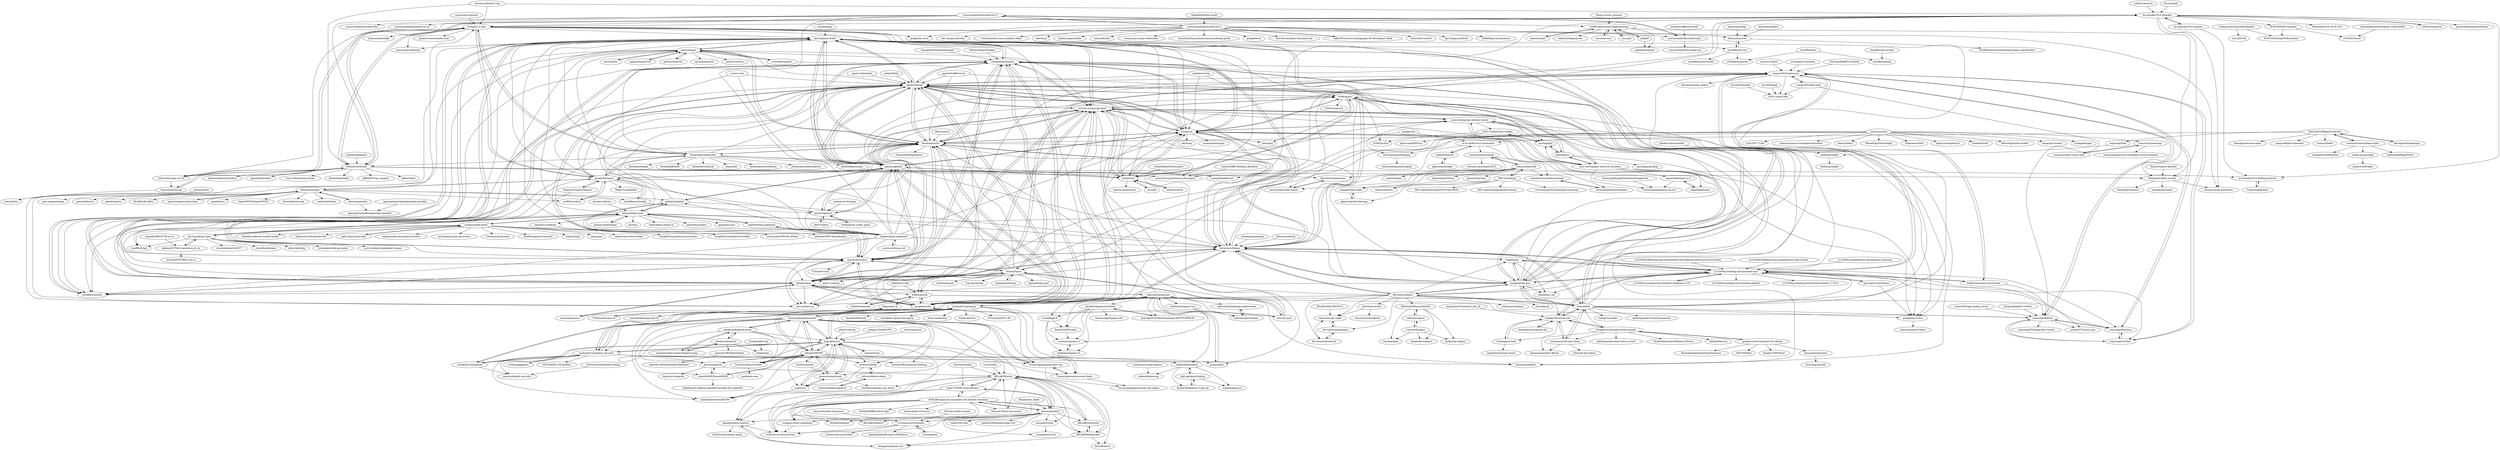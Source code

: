 digraph G {
"noprompt/frak" -> "ztellman/riddley"
"nakov/Practical-Cryptography-for-Developers-Book" -> "syncsynchalt/illustrated-tls12" ["e"=1]
"Ysurac/openmptcprouter" -> "Ysurac/openmptcprouter-vps"
"Ysurac/openmptcprouter" -> "angt/glorytun"
"Ysurac/openmptcprouter" -> "zehome/MLVPN"
"Ysurac/openmptcprouter" -> "multipath-tcp/mptcp"
"Ysurac/openmptcprouter" -> "Ysurac/openmptcprouter-feeds"
"Ysurac/openmptcprouter" -> "porech/engarde"
"Ysurac/openmptcprouter" -> "multipath-tcp/mptcp_net-next"
"Ysurac/openmptcprouter" -> "SmoothWAN/SmoothWAN"
"Ysurac/openmptcprouter" -> "Edward-Wu/srt-live-server" ["e"=1]
"Ysurac/openmptcprouter" -> "alexkirsz/dispatch-proxy"
"Ysurac/openmptcprouter" -> "BELABOX/srtla"
"Ysurac/openmptcprouter" -> "onemarcfifty/openvpn-bonding"
"Ysurac/openmptcprouter" -> "markfoodyburton/MLVPN"
"Ysurac/openmptcprouter" -> "VrayoSystems/vtrunkd"
"Ysurac/openmptcprouter" -> "ovh/overthebox"
"Edward-Wu/srt-live-server" -> "BELABOX/srtla" ["e"=1]
"porech/engarde" -> "hanleym/rengarde"
"porech/engarde" -> "SmoothWAN/SmoothWAN"
"porech/engarde" -> "BELABOX/srtla"
"jedisct1/dsvpn" -> "angt/glorytun" ["e"=1]
"mozilla/neqo" -> "quicwg/base-drafts" ["e"=1]
"openssh/openssh-portable" -> "libressl/portable" ["e"=1]
"alexkirsz/dispatch-proxy" -> "extremecoders-re/go-dispatch-proxy"
"alexkirsz/dispatch-proxy" -> "alexkirsz/dispatch"
"alexkirsz/dispatch-proxy" -> "Ysurac/openmptcprouter"
"alexkirsz/dispatch-proxy" -> "porech/engarde"
"alexkirsz/dispatch-proxy" -> "VrayoSystems/vtrunkd"
"alexkirsz/dispatch-proxy" -> "zehome/MLVPN"
"alexkirsz/dispatch-proxy" -> "angt/glorytun"
"aiortc/aiortc" -> "aiortc/aioquic" ["e"=1]
"wangyu-/tinyfecVPN" -> "angt/glorytun" ["e"=1]
"litespeedtech/lsquic" -> "ngtcp2/ngtcp2"
"litespeedtech/lsquic" -> "facebook/mvfst"
"litespeedtech/lsquic" -> "quicwg/base-drafts"
"litespeedtech/lsquic" -> "microsoft/msquic"
"litespeedtech/lsquic" -> "alibaba/xquic"
"litespeedtech/lsquic" -> "devsisters/libquic"
"litespeedtech/lsquic" -> "private-octopus/picoquic"
"litespeedtech/lsquic" -> "ngtcp2/nghttp3"
"litespeedtech/lsquic" -> "google/quiche"
"litespeedtech/lsquic" -> "h2o/quicly"
"litespeedtech/lsquic" -> "cloudflare/quiche" ["e"=1]
"litespeedtech/lsquic" -> "y123456yz/reading-and-annotate-quic"
"litespeedtech/lsquic" -> "Tencent/tquic"
"litespeedtech/lsquic" -> "google/proto-quic"
"litespeedtech/lsquic" -> "evansun922/nginx-quic"
"heroku/12factor" -> "httpwg/http2-spec" ["e"=1]
"nghttp2/nghttp2" -> "ngtcp2/nghttp3" ["e"=1]
"nghttp2/nghttp2" -> "ngtcp2/ngtcp2" ["e"=1]
"nghttp2/nghttp2" -> "httpwg/http2-spec" ["e"=1]
"nghttp2/nghttp2" -> "microsoft/msquic" ["e"=1]
"nghttp2/nghttp2" -> "devsisters/libquic" ["e"=1]
"cloudflare/dns" -> "cloudflare/comodo"
"cloudflare/dns" -> "cloudflare/golog"
"cloudflare/quiche" -> "microsoft/msquic" ["e"=1]
"cloudflare/quiche" -> "quicwg/base-drafts" ["e"=1]
"pgjones/hypercorn" -> "aiortc/aioquic" ["e"=1]
"facebook/mvfst" -> "litespeedtech/lsquic"
"facebook/mvfst" -> "ngtcp2/ngtcp2"
"facebook/mvfst" -> "alibaba/xquic"
"facebook/mvfst" -> "microsoft/msquic"
"facebook/mvfst" -> "private-octopus/picoquic"
"facebook/mvfst" -> "google/quiche"
"facebook/mvfst" -> "quicwg/base-drafts"
"facebook/mvfst" -> "devsisters/libquic"
"facebook/mvfst" -> "facebookincubator/fizz"
"facebook/mvfst" -> "cloudflare/quiche" ["e"=1]
"facebook/mvfst" -> "h2o/quicly"
"facebook/mvfst" -> "ngtcp2/nghttp3"
"facebook/mvfst" -> "facebook/proxygen" ["e"=1]
"facebook/mvfst" -> "aiortc/aioquic"
"facebook/mvfst" -> "StanfordSNR/pantheon" ["e"=1]
"bagder/http3-explained" -> "bagder/http2-explained" ["e"=1]
"bagder/http3-explained" -> "quicwg/base-drafts"
"bagder/http3-explained" -> "litespeedtech/lsquic"
"bagder/http3-explained" -> "ngtcp2/nghttp3"
"bagder/http3-explained" -> "ngtcp2/ngtcp2"
"bagder/http3-explained" -> "cloudflare/quiche" ["e"=1]
"bagder/http3-explained" -> "curl/everything-curl" ["e"=1]
"bagder/http3-explained" -> "quic-go/quic-go" ["e"=1]
"bagder/http3-explained" -> "microsoft/msquic"
"bagder/http3-explained" -> "devsisters/libquic"
"bagder/http3-explained" -> "aiortc/aioquic"
"bagder/http3-explained" -> "facebook/mvfst"
"bagder/http3-explained" -> "private-octopus/picoquic"
"bagder/http3-explained" -> "h2o/quicly"
"bagder/http3-explained" -> "nghttp2/nghttp2" ["e"=1]
"spdy-http2/node-spdy" -> "molnarg/node-http2" ["e"=1]
"syncsynchalt/illustrated-tls12" -> "syncsynchalt/illustrated-tls13"
"syncsynchalt/illustrated-tls12" -> "dunwu/db-tutorial" ["e"=1]
"syncsynchalt/illustrated-tls12" -> "dgryski/go-perfbook" ["e"=1]
"syncsynchalt/illustrated-tls12" -> "syncsynchalt/illustrated-quic"
"syncsynchalt/illustrated-tls12" -> "llitfkitfk/go-best-practice" ["e"=1]
"syncsynchalt/illustrated-tls12" -> "teh-cmc/go-internals" ["e"=1]
"syncsynchalt/illustrated-tls12" -> "trimstray/test-your-sysadmin-skills" ["e"=1]
"syncsynchalt/illustrated-tls12" -> "akavel/up" ["e"=1]
"syncsynchalt/illustrated-tls12" -> "danburzo/percollate" ["e"=1]
"syncsynchalt/illustrated-tls12" -> "nakov/Practical-Cryptography-for-Developers-Book" ["e"=1]
"syncsynchalt/illustrated-tls12" -> "microsoft/ethr" ["e"=1]
"syncsynchalt/illustrated-tls12" -> "eranyanay/1m-go-websockets" ["e"=1]
"syncsynchalt/illustrated-tls12" -> "trimstray/the-practical-linux-hardening-guide" ["e"=1]
"syncsynchalt/illustrated-tls12" -> "google/btree" ["e"=1]
"syncsynchalt/illustrated-tls12" -> "shuveb/containers-the-hard-way" ["e"=1]
"w3c/webtransport" -> "aiortc/aioquic" ["e"=1]
"w3c/webtransport" -> "google/quiche" ["e"=1]
"tencentyun/clb-quic-demo" -> "line/stellite"
"tencentyun/clb-quic-demo" -> "hanpfei/chromium-net"
"tencentyun/clb-quic-demo" -> "Xiaojuanmao/Quic-Bench"
"tencentyun/clb-quic-demo" -> "52im/clb-quic-demo"
"python-hyper/hyper" -> "httpwg/http2-spec" ["e"=1]
"litespeedtech/openlitespeed" -> "litespeedtech/lsquic" ["e"=1]
"yuanrongxi/razor" -> "alibaba/xquic" ["e"=1]
"ztellman/riddley" -> "ztellman/sleight"
"Aniket965/Hello-world" -> "syncsynchalt/illustrated-tls12" ["e"=1]
"molnarg/node-http2" -> "spdy-http2/node-spdy" ["e"=1]
"molnarg/node-http2" -> "httpwg/http2-spec"
"molnarg/node-http2" -> "nodejs/http2" ["e"=1]
"molnarg/node-http2" -> "jspm/jspm" ["e"=1]
"molnarg/node-http2" -> "aickin/react-dom-stream" ["e"=1]
"molnarg/node-http2" -> "GoogleChromeLabs/sw-precache" ["e"=1]
"molnarg/node-http2" -> "GoogleChromeLabs/sw-toolbox" ["e"=1]
"molnarg/node-http2" -> "ModuleLoader/es-module-loader" ["e"=1]
"molnarg/node-http2" -> "Experience-Monks/devtool" ["e"=1]
"molnarg/node-http2" -> "bradfitz/http2" ["e"=1]
"molnarg/node-http2" -> "nodejs/node-convergence-archive" ["e"=1]
"molnarg/node-http2" -> "wycats/javascript-decorators" ["e"=1]
"molnarg/node-http2" -> "trentm/node-bunyan" ["e"=1]
"molnarg/node-http2" -> "RickWong/react-transmit" ["e"=1]
"molnarg/node-http2" -> "fex-team/http2-spec"
"fex-team/http2-spec" -> "abbshr/rfc7540-translation-zh_cn"
"fex-team/http2-spec" -> "ye11ow/http2-explained-chinese"
"fex-team/http2-spec" -> "httpwg/http2-spec"
"fex-team/http2-spec" -> "bradfitz/http2" ["e"=1]
"fex-team/http2-spec" -> "vincentbernat/rfc5077" ["e"=1]
"fex-team/http2-spec" -> "cloudflare/keyless" ["e"=1]
"fex-team/http2-spec" -> "molnarg/node-http2"
"fex-team/http2-spec" -> "ellzey/libevhtp" ["e"=1]
"fex-team/http2-spec" -> "bolasblack/http-api-guide" ["e"=1]
"liwf616/awesome-live-stream" -> "evansun922/nginx-quic" ["e"=1]
"liwf616/awesome-live-stream" -> "y123456yz/reading-and-annotate-quic" ["e"=1]
"liwf616/awesome-live-stream" -> "sonysuqin/BeQuic" ["e"=1]
"y123456yz/middleware_development_learning" -> "y123456yz/reading-and-annotate-quic" ["e"=1]
"qdeconinck/mp-quic" -> "deradev/mpquicScheduler"
"qdeconinck/mp-quic" -> "p-quic/pquic"
"qdeconinck/mp-quic" -> "vuva/MAppLE"
"qdeconinck/mp-quic" -> "ssjShirley/mpquic-ns3"
"qdeconinck/mp-quic" -> "Xiang-Shi/PStream"
"qdeconinck/mp-quic" -> "qdeconinck/minitopo"
"qdeconinck/mp-quic" -> "prat-bphc52/VideoStreaming-MPTCP-MPQUIC"
"qdeconinck/mp-quic" -> "mkheirkhah/mptcp"
"qdeconinck/mp-quic" -> "quicwg/multipath"
"qdeconinck/mp-quic" -> "qdeconinck/minitopo-experiences"
"qdeconinck/mp-quic" -> "multipath-tcp/mptcp"
"qdeconinck/mp-quic" -> "private-octopus/picoquic"
"qdeconinck/mp-quic" -> "alibaba/xquic"
"qdeconinck/mp-quic" -> "multipath-tcp/mptcp_net-next"
"deradev/mpquicScheduler" -> "prat-bphc52/VideoStreaming-MPTCP-MPQUIC"
"deradev/mpquicScheduler" -> "banksemi/mpquic-rl"
"deradev/mpquicScheduler" -> "thomaswpp/mpquic-sbd"
"deradev/mpquicScheduler" -> "vuva/MAppLE"
"deradev/mpquicScheduler" -> "Xiang-Shi/PStream"
"deradev/mpquicScheduler" -> "vunetsys/mpquic-rl"
"ngtcp2/nghttp3" -> "ngtcp2/ngtcp2"
"ngtcp2/nghttp3" -> "private-octopus/picoquic"
"ngtcp2/nghttp3" -> "litespeedtech/lsquic"
"ngtcp2/nghttp3" -> "h2o/quicly"
"ngtcp2/nghttp3" -> "quictls/openssl"
"ngtcp2/nghttp3" -> "quicwg/base-drafts"
"ngtcp2/nghttp3" -> "nghttp2/nghttp2" ["e"=1]
"ngtcp2/nghttp3" -> "facebook/mvfst"
"ngtcp2/nghttp3" -> "h2o/picotls"
"ngtcp2/nghttp3" -> "google/quiche"
"ngtcp2/nghttp3" -> "NTAP/quant"
"ngtcp2/nghttp3" -> "microsoft/msquic"
"ngtcp2/nghttp3" -> "google/boringssl"
"ngtcp2/nghttp3" -> "devsisters/libquic"
"ngtcp2/nghttp3" -> "evansun922/nginx-quic"
"SoonyangZhang/DrainQueueCongestion" -> "SoonyangZhang/quic-on-ns3" ["e"=1]
"syncsynchalt/illustrated-tls13" -> "syncsynchalt/illustrated-tls12"
"syncsynchalt/illustrated-tls13" -> "syncsynchalt/illustrated-quic"
"syncsynchalt/illustrated-tls13" -> "tlswg/tls13-spec"
"syncsynchalt/illustrated-tls13" -> "tlsfuzzer/tlsfuzzer"
"syncsynchalt/illustrated-tls13" -> "LeeBrotherston/tls-fingerprinting"
"syncsynchalt/illustrated-tls13" -> "facebookincubator/fizz"
"syncsynchalt/illustrated-tls13" -> "syncsynchalt/illustrated-dtls"
"syncsynchalt/illustrated-tls13" -> "syncsynchalt/animated-curves"
"aiortc/aioquic" -> "quicwg/base-drafts"
"aiortc/aioquic" -> "facebook/mvfst"
"aiortc/aioquic" -> "python-hyper/h2" ["e"=1]
"aiortc/aioquic" -> "litespeedtech/lsquic"
"aiortc/aioquic" -> "pgjones/hypercorn" ["e"=1]
"aiortc/aioquic" -> "ngtcp2/ngtcp2"
"aiortc/aioquic" -> "cloudflare/quiche" ["e"=1]
"aiortc/aioquic" -> "quic-go/quic-go" ["e"=1]
"aiortc/aioquic" -> "private-octopus/picoquic"
"aiortc/aioquic" -> "agronholm/anyio" ["e"=1]
"aiortc/aioquic" -> "w3c/webtransport" ["e"=1]
"aiortc/aioquic" -> "microsoft/msquic"
"aiortc/aioquic" -> "aiortc/aiortc" ["e"=1]
"aiortc/aioquic" -> "python-trio/trio" ["e"=1]
"aiortc/aioquic" -> "alibaba/xquic"
"bagder/http2-explained" -> "bagder/http3-explained" ["e"=1]
"bagder/http2-explained" -> "httpwg/http2-spec" ["e"=1]
"NOALBS/nginx-obs-automatic-low-bitrate-switching" -> "loopy750/SRT-Stats-Monitor"
"NOALBS/nginx-obs-automatic-low-bitrate-switching" -> "eerimoq/moblin"
"NOALBS/nginx-obs-automatic-low-bitrate-switching" -> "BELABOX/srtla"
"NOALBS/nginx-obs-automatic-low-bitrate-switching" -> "b3ck/server-bitrate-html"
"NOALBS/nginx-obs-automatic-low-bitrate-switching" -> "BELABOX/tutorial"
"NOALBS/nginx-obs-automatic-low-bitrate-switching" -> "BELABOX/belacoder"
"NOALBS/nginx-obs-automatic-low-bitrate-switching" -> "datagutt/bbox-receiver"
"NOALBS/nginx-obs-automatic-low-bitrate-switching" -> "Crowsinc/LiveVisionKit"
"NOALBS/nginx-obs-automatic-low-bitrate-switching" -> "scallensc/react-realtimeirl"
"NOALBS/nginx-obs-automatic-low-bitrate-switching" -> "NOALBS/BRB-twitch-clips"
"NOALBS/nginx-obs-automatic-low-bitrate-switching" -> "NOALBS/belabot"
"NOALBS/nginx-obs-automatic-low-bitrate-switching" -> "BELABOX/belaUI"
"NOALBS/nginx-obs-automatic-low-bitrate-switching" -> "muxable/rtirl-obs"
"NOALBS/nginx-obs-automatic-low-bitrate-switching" -> "Edward-Wu/srt-live-server" ["e"=1]
"NOALBS/nginx-obs-automatic-low-bitrate-switching" -> "locaal-ai/obs-urlsource" ["e"=1]
"kn007/patch" -> "quictls/openssl" ["e"=1]
"runner365/read_book" -> "CDN-Union/Code" ["e"=1]
"runner365/read_book" -> "evansun922/nginx-quic" ["e"=1]
"runner365/read_book" -> "sonysuqin/BeQuic" ["e"=1]
"quic-interop/quic-network-simulator" -> "quic-interop/quic-interop-runner"
"quic-interop/quic-network-simulator" -> "quiclog/qvis"
"quic-interop/quic-network-simulator" -> "NTAP/quant"
"quic-interop/quic-network-simulator" -> "SoonyangZhang/quic-on-ns3"
"quic-interop/quic-network-simulator" -> "google/quic-trace"
"quic-interop/quic-network-simulator" -> "quicwg/qlog"
"quic-interop/quic-network-simulator" -> "signetlabdei/quic"
"quic-interop/quic-network-simulator" -> "signetlabdei/quic-ns-3"
"p-quic/pquic" -> "qdeconinck/mp-quic"
"nodejs/llhttp" -> "ngtcp2/ngtcp2" ["e"=1]
"Tinywan/WebRTC-tutorial" -> "evansun922/nginx-quic" ["e"=1]
"Coccodrillo/apns" -> "joekarl/go-libapns"
"Coccodrillo/apns" -> "timehop/apns"
"Coccodrillo/apns" -> "alexjlockwood/gcm"
"Coccodrillo/apns" -> "sideshow/apns2" ["e"=1]
"Eyevinn/toolbox" -> "loopy750/SRT-Stats-Monitor" ["e"=1]
"Eyevinn/toolbox" -> "BELABOX/srtla" ["e"=1]
"bilibili/vim-vide" -> "bilibili/quiche" ["e"=1]
"bilibili/vim-vide" -> "bilibili/mahimahi" ["e"=1]
"signetlabdei/quic-ns-3" -> "signetlabdei/quic"
"signetlabdei/quic-ns-3" -> "SoonyangZhang/quic-on-ns3"
"signetlabdei/quic" -> "signetlabdei/quic-ns-3"
"QUIC-Tracker/quic-tracker" -> "quicwg/qlog"
"QUIC-Tracker/quic-tracker" -> "NTAP/qvalve"
"QUIC-Tracker/quic-tracker" -> "piano-man/DPIFuzz"
"quiclog/qvis" -> "quicwg/qlog"
"quiclog/qvis" -> "quic-interop/quic-network-simulator"
"quiclog/qvis" -> "quic-interop/quic-interop-runner"
"quiclog/qvis" -> "google/quic-trace"
"quiclog/qvis" -> "quiclog/pcap2qlog"
"quicwg/qlog" -> "quiclog/qvis"
"quicwg/qlog" -> "QUIC-Tracker/quic-tracker"
"tlswg/tls13-spec" -> "amazon-archives/certlint" ["e"=1]
"tlswg/tls13-spec" -> "google/der-ascii" ["e"=1]
"tlswg/tls13-spec" -> "tlsfuzzer/tlsfuzzer"
"tlswg/tls13-spec" -> "bifurcation/mint"
"tlswg/tls13-spec" -> "project-everest/mitls-fstar" ["e"=1]
"tlswg/tls13-spec" -> "cloudflare/tls-tris"
"tlswg/tls13-spec" -> "tintinweb/scapy-ssl_tls" ["e"=1]
"tlswg/tls13-spec" -> "h2o/picotls"
"tlswg/tls13-spec" -> "nonce-disrespect/nonce-disrespect"
"tlswg/tls13-spec" -> "quicwg/wg-materials"
"tlswg/tls13-spec" -> "facebookincubator/fizz"
"tlswg/tls13-spec" -> "google/boringssl"
"tlswg/tls13-spec" -> "briansmith/webpki" ["e"=1]
"tlswg/tls13-spec" -> "quicwg/base-drafts"
"tlswg/tls13-spec" -> "h2o/quicly"
"Ysurac/openmptcprouter-vps" -> "Ysurac/openmptcprouter-feeds"
"Ysurac/openmptcprouter-vps" -> "Ysurac/openmptcprouter-vps-admin"
"Ysurac/openmptcprouter-vps" -> "Ysurac/openmptcprouter"
"cloudflare/sslconfig" -> "quictls/openssl" ["e"=1]
"cloudflare/sslconfig" -> "google/boringssl" ["e"=1]
"tls-attacker/TLS-Padding-Oracles" -> "Tripwire/padcheck"
"intel/asynch_mode_nginx" -> "quictls/openssl" ["e"=1]
"multipath-tcp/mptcpd" -> "multipath-tcp/mptcp_net-next"
"multipath-tcp/mptcpd" -> "multipath-tcp/mptcp"
"multipath-tcp/mptcpd" -> "nasa/multipath-tcp-tools"
"multipath-tcp/mptcpd" -> "angt/glorytun"
"Tripwire/padcheck" -> "tls-attacker/TLS-Padding-Oracles"
"mkheirkhah/mptcp" -> "lip6-mptcp/ns3mptcp"
"mkheirkhah/mptcp" -> "dzlab/mptcp-ns3"
"mkheirkhah/mptcp" -> "Kashif-Nadeem/ns-3-dev-git"
"mkheirkhah/mptcp" -> "mkheirkhah/ecmp"
"sonysuqin/BeQuic" -> "sonysuqin/RawQuic"
"sonysuqin/BeQuic" -> "sonysuqin/FFmpeg-Quic-Cronet"
"sonysuqin/BeQuic" -> "sonysuqin/SrsQuic"
"sonysuqin/BeQuic" -> "evansun922/nginx-quic"
"sonysuqin/BeQuic" -> "yyzybb537/posix_quic"
"extremecoders-re/go-dispatch-proxy" -> "alexkirsz/dispatch"
"extremecoders-re/go-dispatch-proxy" -> "alexkirsz/dispatch-proxy"
"quicwg/zh-translations" -> "google/quic-trace"
"quicwg/zh-translations" -> "y123456yz/reading-and-annotate-quic"
"google/quic-trace" -> "mpiraux/master-thesis"
"Ysurac/openmptcprouter-feeds" -> "Ysurac/openmptcprouter-vps"
"Ysurac/openmptcprouter-feeds" -> "Ysurac/openmptcprouter-vps-admin"
"LearnLib/learnlib" -> "LearnLib/automatalib"
"LearnLib/learnlib" -> "DES-Lab/AALpy"
"LearnLib/learnlib" -> "LearnLib/alex"
"LearnLib/learnlib" -> "jderuiter/statelearner"
"LearnLib/learnlib" -> "lorisdanto/symbolicautomata"
"LearnLib/learnlib" -> "mtappler/mut-learn"
"LearnLib/learnlib" -> "bajinsheng/SGFuzz" ["e"=1]
"LearnLib/learnlib" -> "assist-project/dtls-fuzzer"
"LearnLib/learnlib" -> "gbossert/pylstar"
"LearnLib/learnlib" -> "steynvl/inferrer"
"fulmicoton/multiregexp" -> "zhouzusheng/multiregexp"
"cloudflare/go-stream" -> "cloudflare/golog"
"Kashif-Nadeem/ns-3-dev-git" -> "lip6-mptcp/ns3mptcp"
"qdeconinck/minitopo" -> "qdeconinck/minitopo-experiences"
"qdeconinck/minitopo-experiences" -> "qdeconinck/minitopo"
"wolfSSL/wolfssl" -> "google/boringssl" ["e"=1]
"microsoft/msquic" -> "litespeedtech/lsquic"
"microsoft/msquic" -> "facebook/mvfst"
"microsoft/msquic" -> "alibaba/xquic"
"microsoft/msquic" -> "cloudflare/quiche" ["e"=1]
"microsoft/msquic" -> "ngtcp2/ngtcp2"
"microsoft/msquic" -> "devsisters/libquic"
"microsoft/msquic" -> "google/quiche"
"microsoft/msquic" -> "quic-go/quic-go" ["e"=1]
"microsoft/msquic" -> "quicwg/base-drafts"
"microsoft/msquic" -> "private-octopus/picoquic"
"microsoft/msquic" -> "quinn-rs/quinn" ["e"=1]
"microsoft/msquic" -> "ngtcp2/nghttp3"
"microsoft/msquic" -> "Tencent/tquic"
"microsoft/msquic" -> "F-Stack/f-stack" ["e"=1]
"microsoft/msquic" -> "nghttp2/nghttp2" ["e"=1]
"squid-cache/squid" -> "ngtcp2/ngtcp2" ["e"=1]
"devsisters/libquic" -> "devsisters/goquic"
"devsisters/libquic" -> "google/proto-quic"
"devsisters/libquic" -> "litespeedtech/lsquic"
"devsisters/libquic" -> "facebook/mvfst"
"devsisters/libquic" -> "conght/quic"
"devsisters/libquic" -> "ngtcp2/ngtcp2"
"devsisters/libquic" -> "y123456yz/reading-and-annotate-quic"
"devsisters/libquic" -> "microsoft/msquic"
"devsisters/libquic" -> "line/stellite"
"devsisters/libquic" -> "alibaba/xquic"
"devsisters/libquic" -> "quicwg/base-drafts"
"devsisters/libquic" -> "quic-go/quic-go" ["e"=1]
"devsisters/libquic" -> "h2o/quicly"
"devsisters/libquic" -> "google/quiche"
"devsisters/libquic" -> "private-octopus/picoquic"
"zehome/MLVPN" -> "angt/glorytun"
"zehome/MLVPN" -> "greensea/mptunnel"
"zehome/MLVPN" -> "VrayoSystems/vtrunkd"
"zehome/MLVPN" -> "markfoodyburton/MLVPN"
"zehome/MLVPN" -> "Ysurac/openmptcprouter"
"zehome/MLVPN" -> "Ysurac/openmptcprouter-vps"
"zehome/MLVPN" -> "angt/mud"
"zehome/MLVPN" -> "porech/engarde"
"zehome/MLVPN" -> "SmoothWAN/SmoothWAN"
"zehome/MLVPN" -> "ovh/overthebox"
"zehome/MLVPN" -> "multipath-tcp/mptcp"
"zehome/MLVPN" -> "cloudwu/mptun" ["e"=1]
"zehome/MLVPN" -> "onemarcfifty/openvpn-bonding"
"aws/s2n-quic" -> "google/quiche" ["e"=1]
"aws/s2n-quic" -> "private-octopus/picoquic" ["e"=1]
"aws/s2n-quic" -> "facebook/mvfst" ["e"=1]
"aws/s2n-quic" -> "Tencent/tquic" ["e"=1]
"miniupnp/miniupnp" -> "devsisters/libquic" ["e"=1]
"tintinweb/scapy-ssl_tls" -> "tlsfuzzer/tlsfuzzer" ["e"=1]
"tintinweb/scapy-ssl_tls" -> "tlswg/tls13-spec" ["e"=1]
"tintinweb/scapy-ssl_tls" -> "tlsfuzzer/tlslite-ng" ["e"=1]
"Tongsuo-Project/Tongsuo" -> "alibaba/xquic" ["e"=1]
"Tongsuo-Project/Tongsuo" -> "google/boringssl" ["e"=1]
"Kounex/obs_blade" -> "Crowsinc/LiveVisionKit" ["e"=1]
"Kounex/obs_blade" -> "eerimoq/moblin" ["e"=1]
"iamscottxu/obs-rtspserver" -> "Crowsinc/LiveVisionKit" ["e"=1]
"conght/quic" -> "devsisters/libquic"
"conght/quic" -> "google/proto-quic"
"conght/quic" -> "y123456yz/reading-and-annotate-quic"
"conght/quic" -> "maufl/quic_toy"
"conght/quic" -> "sonysuqin/RawQuic"
"prat-bphc52/VideoStreaming-MPTCP-MPQUIC" -> "deradev/mpquicScheduler"
"RaymiiOrg/ssl-decoder" -> "WestpointLtd/tls_prober" ["e"=1]
"ctz/cifra" -> "h2o/picotls" ["e"=1]
"mifmif/Generex" -> "agarciadom/xeger"
"mifmif/Generex" -> "cs-au-dk/dk.brics.automaton"
"sonysuqin/SrsQuic" -> "sonysuqin/RawQuic"
"sonysuqin/SrsQuic" -> "evansun922/nginx-quic"
"sonysuqin/SrsQuic" -> "sonysuqin/BeQuic"
"openntpd-portable/openntpd-portable" -> "openntpd-portable/openntpd-openbsd"
"libressl/portable" -> "libressl/openbsd"
"libressl/portable" -> "google/boringssl"
"libressl/portable" -> "openbsd/src" ["e"=1]
"libressl/portable" -> "OpenSMTPD/OpenSMTPD" ["e"=1]
"libressl/portable" -> "openssh/openssh-portable" ["e"=1]
"libressl/portable" -> "wolfSSL/wolfssl" ["e"=1]
"libressl/portable" -> "cloudflare/sslconfig" ["e"=1]
"libressl/portable" -> "tlswg/tls13-spec"
"libressl/portable" -> "libtom/libtomcrypt" ["e"=1]
"libressl/portable" -> "randombit/botan" ["e"=1]
"libressl/portable" -> "nghttp2/nghttp2" ["e"=1]
"libressl/portable" -> "gost-engine/engine" ["e"=1]
"libressl/portable" -> "gentoo/libressl" ["e"=1]
"libressl/portable" -> "openbsd/ports" ["e"=1]
"libressl/portable" -> "BLAKE2/BLAKE2" ["e"=1]
"quic-interop/quic-interop-runner" -> "quic-interop/quic-network-simulator"
"quic-interop/quic-interop-runner" -> "quiclog/qvis"
"quic-interop/quic-interop-runner" -> "QUIC-Tracker/quic-tracker"
"quic-interop/quic-interop-runner" -> "quicwg/qlog"
"quic-interop/quic-interop-runner" -> "h2o/quicly"
"quic-interop/quic-interop-runner" -> "private-octopus/picoquic"
"quic-interop/quic-interop-runner" -> "quicwg/multipath"
"quic-interop/quic-interop-runner" -> "google/quic-trace"
"tlsfuzzer/tlsfuzzer" -> "tls-attacker/TLS-Attacker"
"tlsfuzzer/tlsfuzzer" -> "tlsfuzzer/tlslite-ng"
"tlsfuzzer/tlsfuzzer" -> "tintinweb/scapy-ssl_tls" ["e"=1]
"tlsfuzzer/tlsfuzzer" -> "WestpointLtd/tls_prober"
"tlsfuzzer/tlsfuzzer" -> "tlswg/tls13-spec"
"tlsfuzzer/tlsfuzzer" -> "aflnet/aflnet" ["e"=1]
"tlsfuzzer/tlsfuzzer" -> "guidovranken/cryptofuzz" ["e"=1]
"tlsfuzzer/tlsfuzzer" -> "jderuiter/statelearner"
"tlsfuzzer/tlsfuzzer" -> "sumanj/frankencert"
"tlsfuzzer/tlsfuzzer" -> "tls-attacker/TLS-Padding-Oracles"
"tlsfuzzer/tlsfuzzer" -> "nonce-disrespect/nonce-disrespect"
"tlsfuzzer/tlsfuzzer" -> "jtpereyda/boofuzz" ["e"=1]
"tlsfuzzer/tlsfuzzer" -> "Cisco-Talos/mutiny-fuzzer" ["e"=1]
"tlsfuzzer/tlsfuzzer" -> "jfoote/exploitable" ["e"=1]
"tlsfuzzer/tlsfuzzer" -> "jeffball55/rop_compiler" ["e"=1]
"tlsfuzzer/tlslite-ng" -> "tlsfuzzer/tlsfuzzer"
"tlsfuzzer/tlslite-ng" -> "trevp/tlslite"
"multipath-tcp/mptcp_net-next" -> "multipath-tcp/mptcpd"
"multipath-tcp/mptcp_net-next" -> "multipath-tcp/mptcp"
"multipath-tcp/mptcp_net-next" -> "nasa/multipath-tcp-tools"
"multipath-tcp/mptcp_net-next" -> "surban/aggligator"
"multipath-tcp/mptcp_net-next" -> "angt/glorytun"
"multipath-tcp/mptcp_net-next" -> "quicwg/multipath"
"multipath-tcp/mptcp_net-next" -> "qdeconinck/mp-quic"
"multipath-tcp/mptcp_net-next" -> "SIGCOMM21-5G/artifact" ["e"=1]
"multipath-tcp/mptcp_net-next" -> "mkheirkhah/mptcp"
"multipath-tcp/mptcp_net-next" -> "p-quic/pquic"
"multipath-tcp/mptcp_net-next" -> "markfoodyburton/MLVPN"
"yomorun/yomo" -> "yomorun/presencejs"
"yomorun/yomo" -> "alibaba/xquic"
"yomorun/yomo" -> "lf-edge/ekuiper" ["e"=1]
"yomorun/yomo" -> "q191201771/lal" ["e"=1]
"yomorun/yomo" -> "yomorun/yomo-wasmedge-tensorflow"
"yomorun/yomo" -> "baetyl/baetyl" ["e"=1]
"yomorun/yomo" -> "WasmEdge/WasmEdge" ["e"=1]
"yomorun/yomo" -> "facebook/mvfst"
"yomorun/yomo" -> "Edgenesis/shifu" ["e"=1]
"yomorun/yomo" -> "openyurtio/openyurt" ["e"=1]
"yomorun/yomo" -> "bitleak/lmstfy" ["e"=1]
"yomorun/yomo" -> "AfterShip/email-verifier" ["e"=1]
"yomorun/yomo" -> "reugn/go-streams" ["e"=1]
"yomorun/yomo" -> "quic-go/quic-go" ["e"=1]
"yomorun/yomo" -> "Tencent/tquic"
"greensea/mptunnel" -> "zehome/MLVPN"
"greensea/mptunnel" -> "angt/mud"
"greensea/mptunnel" -> "angt/glorytun"
"greensea/mptunnel" -> "danluke2/mpudp_vpn_thesis"
"F5Networks/quic-lb" -> "alipay/quic-lb"
"cisco/mercury" -> "LeeBrotherston/tls-fingerprinting" ["e"=1]
"devsisters/goquic" -> "devsisters/libquic"
"devsisters/goquic" -> "google/proto-quic"
"devsisters/goquic" -> "devsisters/gospdyquic"
"devsisters/goquic" -> "line/stellite"
"devsisters/goquic" -> "y123456yz/reading-and-annotate-quic"
"devsisters/goquic" -> "conght/quic"
"devsisters/goquic" -> "quic-go/quic-go" ["e"=1]
"devsisters/goquic" -> "romain-jacotin/quic"
"devsisters/goquic" -> "devsisters/quicbench"
"devsisters/goquic" -> "devsisters/go-caplit"
"devsisters/goquic" -> "xtaci/kcp-go" ["e"=1]
"devsisters/goquic" -> "devsisters/eclair"
"devsisters/goquic" -> "quicwg/base-drafts"
"devsisters/goquic" -> "RobotsAndPencils/buford"
"devsisters/goquic" -> "facebook/mvfst"
"evansun922/nginx-quic" -> "sonysuqin/SrsQuic"
"evansun922/nginx-quic" -> "sonysuqin/RawQuic"
"evansun922/nginx-quic" -> "sonysuqin/BeQuic"
"evansun922/nginx-quic" -> "y123456yz/reading-and-annotate-quic"
"evansun922/nginx-quic" -> "bilibili/quiche"
"evansun922/nginx-quic" -> "liwf616/awesome-live-stream" ["e"=1]
"evansun922/nginx-quic" -> "runner365/read_book" ["e"=1]
"evansun922/nginx-quic" -> "CDN-Union/Code"
"evansun922/nginx-quic" -> "ngtcp2/ngtcp2"
"evansun922/nginx-quic" -> "feixiao/learning_webrtc" ["e"=1]
"ihciah/rabbit-tcp" -> "fregie/mpx" ["e"=1]
"python-tls/tls" -> "trevp/tlslite"
"assist-project/dtls-fuzzer" -> "jderuiter/statelearner"
"lorisdanto/symbolicautomata" -> "AutomataDotNet/Automata"
"libressl/openbsd" -> "libressl/portable"
"libressl/openbsd" -> "openntpd-portable/openntpd-openbsd"
"utopia-group/regel" -> "jacger2/softregex"
"sonysuqin/RawQuic" -> "sonysuqin/SrsQuic"
"sonysuqin/RawQuic" -> "sonysuqin/BeQuic"
"sonysuqin/RawQuic" -> "evansun922/nginx-quic"
"alipay/quic-lb" -> "F5Networks/quic-lb"
"alipay/quic-lb" -> "martinduke/nginx-quic-lb"
"devsisters/gospdyquic" -> "devsisters/go-caplit"
"devsisters/gospdyquic" -> "devsisters/quicbench"
"vunetsys/mpquic-rl" -> "banksemi/mpquic-rl"
"Xiang-Shi/PStream" -> "vunetsys/mpquic-rl"
"voc/srtrelay" -> "BELABOX/srtla" ["e"=1]
"BELABOX/srtla" -> "BELABOX/belacoder"
"BELABOX/srtla" -> "BELABOX/srt"
"BELABOX/srtla" -> "BELABOX/tutorial"
"BELABOX/srtla" -> "muxable/rtchat"
"BELABOX/srtla" -> "scallensc/react-realtimeirl"
"BELABOX/srtla" -> "eerimoq/moblin"
"BELABOX/srtla" -> "datagutt/bbox-receiver"
"BELABOX/srtla" -> "loopy750/SRT-Stats-Monitor"
"BELABOX/srtla" -> "b3ck/server-bitrate-html"
"BELABOX/belacoder" -> "BELABOX/srtla"
"BELABOX/belacoder" -> "datagutt/moblink-rust"
"BELABOX/belacoder" -> "BELABOX/tutorial"
"BELABOX/belacoder" -> "BELABOX/srt"
"chromium/badssl.com" -> "tlsfuzzer/tlsfuzzer" ["e"=1]
"chromium/badssl.com" -> "tlswg/tls13-spec" ["e"=1]
"chromium/badssl.com" -> "tls-attacker/TLS-Attacker" ["e"=1]
"cloudwu/mptun" -> "greensea/mptunnel" ["e"=1]
"cloudwu/mptun" -> "zehome/MLVPN" ["e"=1]
"ANLAB-KAIST/KENSv3" -> "devsisters/go-caplit" ["e"=1]
"droe/sslsplit" -> "tls-attacker/TLS-Attacker" ["e"=1]
"python-hyper/h2" -> "aiortc/aioquic" ["e"=1]
"quictls/openssl" -> "ngtcp2/ngtcp2"
"quictls/openssl" -> "kn007/patch" ["e"=1]
"quictls/openssl" -> "ngtcp2/nghttp3"
"quictls/openssl" -> "intel/asynch_mode_nginx" ["e"=1]
"google/re2j" -> "cs-au-dk/dk.brics.automaton" ["e"=1]
"google/re2j" -> "fulmicoton/multiregexp" ["e"=1]
"CompassSecurity/SAMLRaider" -> "RUB-NDS/BurpSSOExtension"
"CompassSecurity/SAMLRaider" -> "ozzi-/JWT4B"
"alexkirsz/dispatch" -> "extremecoders-re/go-dispatch-proxy"
"alexkirsz/dispatch" -> "alexkirsz/dispatch-proxy"
"alexkirsz/dispatch" -> "fregie/mpx"
"alexkirsz/dispatch" -> "hamster1963/HomeDash"
"rse/vingester" -> "Crowsinc/LiveVisionKit" ["e"=1]
"ossrs/srs-bench" -> "evansun922/nginx-quic" ["e"=1]
"DES-Lab/AALpy" -> "LearnLib/learnlib"
"DES-Lab/AALpy" -> "DES-Lab/Extracting-FSM-From-RNNs"
"DES-Lab/AALpy" -> "steynvl/inferrer"
"DES-Lab/AALpy" -> "DES-Lab/Learning-Based-Fuzzing"
"DES-Lab/AALpy" -> "apferscher/ble-learning"
"DES-Lab/AALpy" -> "wcventure/Active-Automata-Learning"
"DES-Lab/AALpy" -> "mtappler/mut-learn"
"apache/trafficserver" -> "ngtcp2/ngtcp2" ["e"=1]
"apache/trafficserver" -> "facebook/mvfst" ["e"=1]
"apache/trafficserver" -> "google/proto-quic" ["e"=1]
"WestpointLtd/tls_prober" -> "WestpointLtd/pytls"
"WestpointLtd/tls_prober" -> "amazon-archives/certlint" ["e"=1]
"WestpointLtd/tls_prober" -> "bwall/pemcracker"
"tatsuhiro-t/spdylay" -> "sorced-jim/SPDY-for-iPhone"
"tatsuhiro-t/spdylay" -> "mbelshe/SPDY-Specification"
"MaLeLabTs/RegexGenerator" -> "nicholaslocascio/deep-regex"
"MaLeLabTs/RegexGenerator" -> "devongovett/regexgen" ["e"=1]
"MaLeLabTs/RegexGenerator" -> "cs-au-dk/dk.brics.automaton"
"MaLeLabTs/RegexGenerator" -> "aloisdg/awesome-regex" ["e"=1]
"MaLeLabTs/RegexGenerator" -> "maojui/Regex-Generator"
"MaLeLabTs/RegexGenerator" -> "noprompt/frak"
"MaLeLabTs/RegexGenerator" -> "mimno/Mallet" ["e"=1]
"google/quiche" -> "bilibili/quiche"
"google/quiche" -> "facebook/mvfst"
"google/quiche" -> "litespeedtech/lsquic"
"google/quiche" -> "ngtcp2/ngtcp2"
"google/quiche" -> "microsoft/msquic"
"google/quiche" -> "alibaba/xquic"
"google/quiche" -> "private-octopus/picoquic"
"google/quiche" -> "quic-interop/quic-interop-runner"
"google/quiche" -> "ngtcp2/nghttp3"
"google/quiche" -> "aws/s2n-quic" ["e"=1]
"google/quiche" -> "evansun922/nginx-quic"
"google/quiche" -> "devsisters/libquic"
"google/quiche" -> "quicwg/base-drafts"
"google/quiche" -> "h2o/quicly"
"google/quiche" -> "yuanrongxi/razor" ["e"=1]
"sctplab/usrsctp" -> "ngtcp2/ngtcp2" ["e"=1]
"sctplab/usrsctp" -> "h2o/quicly" ["e"=1]
"sctplab/usrsctp" -> "devsisters/libquic" ["e"=1]
"phaethon/kamene" -> "tlsfuzzer/tlsfuzzer" ["e"=1]
"bilibili/quiche" -> "bilibili/mahimahi"
"bilibili/quiche" -> "google/quiche"
"bilibili/quiche" -> "evansun922/nginx-quic"
"bilibili/quiche" -> "sonysuqin/BeQuic"
"bilibili/quiche" -> "sonysuqin/RawQuic"
"bilibili/quiche" -> "alipay/quic-lb"
"BELABOX/tutorial" -> "BELABOX/belacoder"
"BELABOX/tutorial" -> "BELABOX/srtla"
"loopy750/SRT-Stats-Monitor" -> "NOALBS/nginx-obs-automatic-low-bitrate-switching"
"loopy750/SRT-Stats-Monitor" -> "BELABOX/srtla"
"loopy750/SRT-Stats-Monitor" -> "eerimoq/moblin"
"loopy750/SRT-Stats-Monitor" -> "b3ck/server-bitrate-html"
"loopy750/SRT-Stats-Monitor" -> "datagutt/bbox-receiver"
"p0f/p0f" -> "gamelinux/prads"
"p0f/p0f" -> "LeeBrotherston/tls-fingerprinting"
"RUB-NDS/WS-Attacker" -> "RUB-NDS/BurpSSOExtension"
"RUB-NDS/WS-Attacker" -> "1N3/XSSTracer"
"apferscher/ble-learning" -> "mtappler/mut-learn"
"muxable/rtchat" -> "muxable/rtirl-obs"
"devsisters/quicbench" -> "devsisters/gospdyquic"
"devsisters/quicbench" -> "devsisters/go-caplit"
"vuva/MAppLE" -> "banksemi/mpquic-rl"
"vuva/MAppLE" -> "Xiang-Shi/PStream"
"vuva/MAppLE" -> "vunetsys/mpquic-rl"
"ssllabs/research" -> "tls-attacker/TLS-Attacker" ["e"=1]
"dswd/vpncloud" -> "angt/glorytun" ["e"=1]
"t2t2/obs-tablet-remote" -> "Crowsinc/LiveVisionKit" ["e"=1]
"angt/glorytun" -> "angt/mud"
"angt/glorytun" -> "zehome/MLVPN"
"angt/glorytun" -> "greensea/mptunnel"
"angt/glorytun" -> "markfoodyburton/MLVPN"
"angt/glorytun" -> "Ysurac/openmptcprouter"
"angt/glorytun" -> "multipath-tcp/mptcpd"
"angt/glorytun" -> "multipath-tcp/mptcp"
"angt/glorytun" -> "multipath-tcp/mptcp_net-next"
"angt/glorytun" -> "VrayoSystems/vtrunkd"
"angt/glorytun" -> "ovh/overthebox"
"angt/glorytun" -> "porech/engarde"
"angt/glorytun" -> "Ysurac/openmptcprouter-feeds"
"angt/glorytun" -> "kanocz/lcvpn" ["e"=1]
"angt/glorytun" -> "Ysurac/openmptcprouter-vps"
"angt/glorytun" -> "danluke2/mpudp_vpn_thesis"
"alibaba/xquic" -> "facebook/mvfst"
"alibaba/xquic" -> "litespeedtech/lsquic"
"alibaba/xquic" -> "microsoft/msquic"
"alibaba/xquic" -> "Tencent/tquic"
"alibaba/xquic" -> "ngtcp2/ngtcp2"
"alibaba/xquic" -> "private-octopus/picoquic"
"alibaba/xquic" -> "quicwg/base-drafts"
"alibaba/xquic" -> "google/quiche"
"alibaba/xquic" -> "devsisters/libquic"
"alibaba/xquic" -> "yuanrongxi/razor" ["e"=1]
"alibaba/xquic" -> "cloudflare/quiche" ["e"=1]
"alibaba/xquic" -> "quic-go/quic-go" ["e"=1]
"alibaba/xquic" -> "evansun922/nginx-quic"
"alibaba/xquic" -> "qdeconinck/mp-quic"
"alibaba/xquic" -> "bilibili/quiche"
"sideshow/apns2" -> "RobotsAndPencils/buford" ["e"=1]
"sideshow/apns2" -> "Coccodrillo/apns" ["e"=1]
"curl/everything-curl" -> "bagder/http3-explained" ["e"=1]
"y123456yz/Reading-and-comprehense-linux-Kernel-network-protocol-stack" -> "y123456yz/reading-and-annotate-quic" ["e"=1]
"Crowsinc/LiveVisionKit" -> "norihiro/obs-mute-filter" ["e"=1]
"Crowsinc/LiveVisionKit" -> "Jabbah/OpenXR-Layer-OBSMirror" ["e"=1]
"Crowsinc/LiveVisionKit" -> "b3ck/server-bitrate-html"
"Crowsinc/LiveVisionKit" -> "rse/vingester" ["e"=1]
"ssjShirley/mpquic-ns3" -> "qdeconinck/minitopo"
"ssjShirley/mpquic-ns3" -> "vunetsys/mpquic-rl"
"cisco/joy" -> "LeeBrotherston/tls-fingerprinting" ["e"=1]
"runner365/cpp_media_server" -> "sonysuqin/BeQuic" ["e"=1]
"devsisters/eclair" -> "devsisters/checkpoint"
"devsisters/eclair" -> "devsisters/go-caplit"
"lip6-mptcp/ns3mptcp" -> "Kashif-Nadeem/ns-3-dev-git"
"lip6-mptcp/ns3mptcp" -> "mkheirkhah/mptcp"
"lip6-mptcp/ns3mptcp" -> "dzlab/mptcp-ns3"
"abbshr/rfc7540-translation-zh_cn" -> "duoani/HTTP-RFCs.zh-cn"
"abbshr/rfc7540-translation-zh_cn" -> "fex-team/http2-spec"
"multipath-tcp/mptcp" -> "multipath-tcp/mptcp_net-next"
"multipath-tcp/mptcp" -> "multipath-tcp/mptcpd"
"multipath-tcp/mptcp" -> "angt/glorytun"
"multipath-tcp/mptcp" -> "qdeconinck/mp-quic"
"multipath-tcp/mptcp" -> "mkheirkhah/mptcp"
"multipath-tcp/mptcp" -> "Ysurac/openmptcprouter"
"multipath-tcp/mptcp" -> "Ysurac/openmptcprouter-vps"
"multipath-tcp/mptcp" -> "greensea/mptunnel"
"multipath-tcp/mptcp" -> "OpenFastPath/ofp" ["e"=1]
"multipath-tcp/mptcp" -> "zehome/MLVPN"
"multipath-tcp/mptcp" -> "multipath-tcp/iproute-mptcp"
"multipath-tcp/mptcp" -> "Ysurac/openmptcprouter-feeds"
"multipath-tcp/mptcp" -> "mtcp-stack/mtcp" ["e"=1]
"multipath-tcp/mptcp" -> "Soheil-ab/Orca" ["e"=1]
"multipath-tcp/mptcp" -> "PCCproject/PCC-RL" ["e"=1]
"google/cronet-transport-for-okhttp" -> "limuyang2/okcronet"
"google/cronet-transport-for-okhttp" -> "GoogleChromeLabs/cronet-sample"
"google/cronet-transport-for-okhttp" -> "VKCOM/KNet" ["e"=1]
"google/cronet-transport-for-okhttp" -> "Knight-ZXW/Sliver" ["e"=1]
"google/cronet-transport-for-okhttp" -> "RicardoJiang/android-performance" ["e"=1]
"LeeBrotherston/tls-fingerprinting" -> "salesforce/ja3" ["e"=1]
"LeeBrotherston/tls-fingerprinting" -> "zakird/tlsfingerprints"
"LeeBrotherston/tls-fingerprinting" -> "cisco/mercury" ["e"=1]
"LeeBrotherston/tls-fingerprinting" -> "p0f/p0f"
"LeeBrotherston/tls-fingerprinting" -> "WestpointLtd/tls_prober"
"LeeBrotherston/tls-fingerprinting" -> "gamelinux/prads"
"LeeBrotherston/tls-fingerprinting" -> "cisco/joy" ["e"=1]
"AutomataDotNet/Automata" -> "lorisdanto/symbolicautomata"
"SmoothWAN/SmoothWAN" -> "porech/engarde"
"SmoothWAN/SmoothWAN" -> "TalalMash/Unofficial-Speedify-Installer-For-OpenWrt"
"SmoothWAN/SmoothWAN" -> "zehome/MLVPN"
"banksemi/mpquic-rl" -> "vunetsys/mpquic-rl"
"VrayoSystems/vtrunkd" -> "zehome/MLVPN"
"VrayoSystems/vtrunkd" -> "upa/nante-wan"
"RobotsAndPencils/buford" -> "sideshow/apns2" ["e"=1]
"RobotsAndPencils/buford" -> "timehop/apns"
"RobotsAndPencils/buford" -> "alexjlockwood/gcm"
"RobotsAndPencils/buford" -> "joekarl/go-libapns"
"yomorun/presencejs" -> "yomorun/react-cursor-chat"
"yomorun/presencejs" -> "yomorun/metaverse-workplace-vercel-frontend"
"syncsynchalt/illustrated-quic" -> "syncsynchalt/illustrated-tls13"
"syncsynchalt/illustrated-quic" -> "syncsynchalt/illustrated-ssh"
"bilibili/mahimahi" -> "bilibili/quiche"
"ovh/overthebox-feeds" -> "ovh/overthebox-openwrt"
"ovh/overthebox-feeds" -> "ovh/overthebox"
"ovh/overthebox-openwrt" -> "ovh/overthebox-feeds"
"scallensc/react-realtimeirl" -> "b3ck/server-bitrate-html"
"yomorun/react-cursor-chat" -> "yomorun/presencejs"
"cs-au-dk/dk.brics.automaton" -> "fulmicoton/multiregexp"
"cs-au-dk/dk.brics.automaton" -> "mifmif/Generex"
"cs-au-dk/dk.brics.automaton" -> "LearnLib/automatalib"
"cs-au-dk/dk.brics.automaton" -> "AutomataDotNet/Automata"
"Song-Li/cross_browser" -> "LeeBrotherston/tls-fingerprinting" ["e"=1]
"shawarkhanethicalhacker-zz/BruteXSS" -> "1N3/XSSTracer" ["e"=1]
"tls-attacker/TLS-Attacker" -> "tlsfuzzer/tlsfuzzer"
"tls-attacker/TLS-Attacker" -> "tls-attacker/TLS-Scanner"
"tls-attacker/TLS-Attacker" -> "nonce-disrespect/nonce-disrespect"
"tls-attacker/TLS-Attacker" -> "assist-project/dtls-fuzzer"
"tls-attacker/TLS-Attacker" -> "sumanj/frankencert"
"tls-attacker/TLS-Attacker" -> "RUB-NDS/WS-Attacker"
"tls-attacker/TLS-Attacker" -> "FiloSottile/CVE-2016-2107" ["e"=1]
"tls-attacker/TLS-Attacker" -> "C2SP/wycheproof" ["e"=1]
"tls-attacker/TLS-Attacker" -> "google/der-ascii" ["e"=1]
"tls-attacker/TLS-Attacker" -> "WestpointLtd/tls_prober"
"tls-attacker/TLS-Attacker" -> "amazon-archives/certlint" ["e"=1]
"tls-attacker/TLS-Attacker" -> "tintinweb/scapy-ssl_tls" ["e"=1]
"tls-attacker/TLS-Attacker" -> "profuzzbench/profuzzbench" ["e"=1]
"tls-attacker/TLS-Attacker" -> "tls-attacker/TLS-Padding-Oracles"
"tls-attacker/TLS-Attacker" -> "tlswg/tls13-spec"
"cryptocat/cryptocat" -> "tlswg/tls13-spec" ["e"=1]
"c-ares/c-ares" -> "ngtcp2/ngtcp2" ["e"=1]
"c-ares/c-ares" -> "ngtcp2/nghttp3" ["e"=1]
"c-ares/c-ares" -> "google/boringssl" ["e"=1]
"JumpingYang001/webrtc" -> "sonysuqin/BeQuic" ["e"=1]
"google/boringssl" -> "ngtcp2/ngtcp2"
"google/boringssl" -> "ngtcp2/nghttp3"
"google/boringssl" -> "quictls/openssl"
"google/boringssl" -> "libressl/portable"
"google/boringssl" -> "wolfSSL/wolfssl" ["e"=1]
"google/boringssl" -> "litespeedtech/lsquic"
"google/boringssl" -> "alibaba/xquic"
"google/boringssl" -> "google/quiche"
"google/boringssl" -> "Tongsuo-Project/Tongsuo" ["e"=1]
"google/boringssl" -> "cloudflare/sslconfig" ["e"=1]
"google/boringssl" -> "quicwg/base-drafts"
"google/boringssl" -> "tlswg/tls13-spec"
"google/boringssl" -> "Mbed-TLS/mbedtls" ["e"=1]
"google/boringssl" -> "facebookincubator/fizz"
"google/boringssl" -> "facebook/mvfst"
"y123456yz/Reading-and-comprehense-redis-cluster" -> "y123456yz/reading-and-annotate-quic" ["e"=1]
"ahangchen/Chromium_doc_zh" -> "hanpfei/chromium-net" ["e"=1]
"kanocz/lcvpn" -> "angt/glorytun" ["e"=1]
"webserver-llc/angie" -> "quictls/openssl" ["e"=1]
"keybase/saltpack" -> "bifurcation/mint" ["e"=1]
"eduardsui/tlse" -> "h2o/picotls" ["e"=1]
"google/proto-quic" -> "devsisters/libquic"
"google/proto-quic" -> "line/stellite"
"google/proto-quic" -> "devsisters/goquic"
"google/proto-quic" -> "conght/quic"
"google/proto-quic" -> "ngtcp2/ngtcp2"
"google/proto-quic" -> "quicwg/base-drafts"
"google/proto-quic" -> "y123456yz/reading-and-annotate-quic"
"google/proto-quic" -> "litespeedtech/lsquic"
"google/proto-quic" -> "hanpfei/chromium-net"
"google/proto-quic" -> "evansun922/nginx-quic"
"google/proto-quic" -> "quic-go/quic-go" ["e"=1]
"google/proto-quic" -> "h2o/quicly"
"google/proto-quic" -> "facebook/mvfst"
"google/proto-quic" -> "private-octopus/picoquic"
"google/proto-quic" -> "maufl/quic_toy"
"mimoo/Diffie-Hellman_Backdoor" -> "nonce-disrespect/nonce-disrespect" ["e"=1]
"ksvc/ks265codec" -> "CDN-Union/Code" ["e"=1]
"bifurcation/mint" -> "cloudflare/tls-tris"
"bifurcation/mint" -> "cloudflarearchive/challenge-bypass-specification"
"cloudflare/tls-tris" -> "bifurcation/mint"
"cloudflare/tls-tris" -> "cloudflarearchive/sidh" ["e"=1]
"cloudflare/tls-tris" -> "cloudflare/comodo"
"angt/mud" -> "angt/glorytun"
"angt/mud" -> "markfoodyburton/MLVPN"
"angt/mud" -> "greensea/mptunnel"
"devsisters/go-caplit" -> "devsisters/gospdyquic"
"datagutt/bbox-receiver" -> "datagutt/moblink-rust"
"datagutt/bbox-receiver" -> "XGxF3/srtla-docker-guide"
"datagutt/bbox-receiver" -> "b3ck/server-bitrate-html"
"bittorrent/libutp" -> "devsisters/libquic" ["e"=1]
"eerimoq/moblin" -> "BELABOX/srtla"
"eerimoq/moblin" -> "NOALBS/nginx-obs-automatic-low-bitrate-switching"
"eerimoq/moblin" -> "loopy750/SRT-Stats-Monitor"
"eerimoq/moblin" -> "datagutt/moblink-rust"
"eerimoq/moblin" -> "datagutt/bbox-receiver"
"eerimoq/moblin" -> "b3ck/server-bitrate-html"
"eerimoq/moblin" -> "scallensc/react-realtimeirl"
"eerimoq/moblin" -> "LezdCS/irl-link"
"eerimoq/moblin" -> "BELABOX/belaUI"
"eerimoq/moblin" -> "BELABOX/tutorial"
"eerimoq/moblin" -> "Crowsinc/LiveVisionKit"
"eerimoq/moblin" -> "BELABOX/belacoder"
"eerimoq/moblin" -> "pedroSG94/RootEncoder-iOS" ["e"=1]
"eerimoq/moblin" -> "muxable/rtchat"
"eerimoq/moblin" -> "NOALBS/belabot"
"pforemski/dingo" -> "bifurcation/mint" ["e"=1]
"bloomberg/chromium.bb" -> "hanpfei/chromium-net" ["e"=1]
"hanpfei/chromium-net" -> "lizhangqu/cronet"
"hanpfei/chromium-net" -> "tencentyun/clb-quic-demo"
"hanpfei/chromium-net" -> "GoogleChromeLabs/cronet-sample"
"hanpfei/chromium-net" -> "y123456yz/reading-and-annotate-quic"
"hanpfei/chromium-net" -> "line/stellite"
"hanpfei/chromium-net" -> "Xiaojuanmao/Quic-Bench"
"hanpfei/chromium-net" -> "bloomberg/chromium.bb" ["e"=1]
"line/stellite" -> "google/proto-quic"
"line/stellite" -> "tencentyun/clb-quic-demo"
"line/stellite" -> "devsisters/libquic"
"line/stellite" -> "hanpfei/chromium-net"
"line/stellite" -> "ngtcp2/ngtcp2"
"line/stellite" -> "sonysuqin/BeQuic"
"line/stellite" -> "h2o/quicly"
"line/stellite" -> "devsisters/goquic"
"line/stellite" -> "akshetpandey/Cronet.framework"
"line/stellite" -> "line/grow-loader"
"line/stellite" -> "quicwg/base-drafts"
"line/stellite" -> "private-octopus/picoquic"
"line/stellite" -> "google/quic-trace"
"line/stellite" -> "y123456yz/reading-and-annotate-quic"
"line/stellite" -> "NTAP/quant"
"GoogleChromeLabs/cronet-sample" -> "google/cronet-transport-for-okhttp"
"GoogleChromeLabs/cronet-sample" -> "hanpfei/chromium-net"
"GoogleChromeLabs/cronet-sample" -> "lizhangqu/cronet"
"GoogleChromeLabs/cronet-sample" -> "tencentyun/clb-quic-demo"
"GoogleChromeLabs/cronet-sample" -> "alibaba/Patrons" ["e"=1]
"GoogleChromeLabs/cronet-sample" -> "akshetpandey/react-native-cronet"
"GoogleChromeLabs/cronet-sample" -> "line/stellite"
"GoogleChromeLabs/cronet-sample" -> "facebookincubator/Battery-Metrics" ["e"=1]
"jderuiter/statelearner" -> "assist-project/dtls-fuzzer"
"hamster1963/HomeDash" -> "hamster1963/HomeDash-Backend"
"ovh/overthebox" -> "ovh/overthebox-feeds"
"ovh/overthebox" -> "angt/mud"
"nicholaslocascio/deep-regex" -> "MaLeLabTs/RegexGenerator"
"nicholaslocascio/deep-regex" -> "kupl/AlphaRegexPublic"
"nicholaslocascio/deep-regex" -> "utopia-group/regel"
"nicholaslocascio/deep-regex" -> "zhoubolei/VQAbaseline" ["e"=1]
"devongovett/regexgen" -> "MaLeLabTs/RegexGenerator" ["e"=1]
"C2SP/wycheproof" -> "tls-attacker/TLS-Attacker" ["e"=1]
"Tencent/tquic" -> "alibaba/xquic"
"Tencent/tquic" -> "litespeedtech/lsquic"
"Tencent/tquic" -> "genmeta/gm-quic" ["e"=1]
"Tencent/tquic" -> "facebook/mvfst"
"Tencent/tquic" -> "cloudflare/quiche" ["e"=1]
"Tencent/tquic" -> "microsoft/msquic"
"Tencent/tquic" -> "ngtcp2/ngtcp2"
"Tencent/tquic" -> "quinn-rs/quinn" ["e"=1]
"Tencent/tquic" -> "aws/s2n-quic" ["e"=1]
"Tencent/tquic" -> "cloudwego/volo" ["e"=1]
"Tencent/tquic" -> "google/quiche"
"Tencent/tquic" -> "bilibili/quiche"
"Tencent/tquic" -> "trpc-group/trpc" ["e"=1]
"Tencent/tquic" -> "private-octopus/picoquic"
"Tencent/tquic" -> "bytedance/netcap" ["e"=1]
"quicwg/base-drafts" -> "ngtcp2/ngtcp2"
"quicwg/base-drafts" -> "litespeedtech/lsquic"
"quicwg/base-drafts" -> "private-octopus/picoquic"
"quicwg/base-drafts" -> "facebook/mvfst"
"quicwg/base-drafts" -> "h2o/quicly"
"quicwg/base-drafts" -> "alibaba/xquic"
"quicwg/base-drafts" -> "aiortc/aioquic"
"quicwg/base-drafts" -> "cloudflare/quiche" ["e"=1]
"quicwg/base-drafts" -> "google/proto-quic"
"quicwg/base-drafts" -> "devsisters/libquic"
"quicwg/base-drafts" -> "ngtcp2/nghttp3"
"quicwg/base-drafts" -> "microsoft/msquic"
"quicwg/base-drafts" -> "quic-go/quic-go" ["e"=1]
"quicwg/base-drafts" -> "quicwg/wg-materials"
"quicwg/base-drafts" -> "NTAP/quant"
"agarciadom/xeger" -> "mifmif/Generex"
"h2o/picotls" -> "h2o/quicly"
"h2o/picotls" -> "private-octopus/picoquic"
"h2o/picotls" -> "NTAP/quant"
"h2o/picotls" -> "eduardsui/tlse" ["e"=1]
"h2o/picotls" -> "ngtcp2/ngtcp2"
"h2o/picotls" -> "ngtcp2/nghttp3"
"h2o/picotls" -> "ctz/cifra" ["e"=1]
"h2o/picotls" -> "matrixssl/matrixssl"
"h2o/picotls" -> "quic-interop/quic-interop-runner"
"NTAP/quant" -> "private-octopus/picoquic"
"NTAP/quant" -> "h2o/quicly"
"NTAP/quant" -> "quic-interop/quic-network-simulator"
"NTAP/quant" -> "NTAP/warpcore" ["e"=1]
"NTAP/quant" -> "ngtcp2/ngtcp2"
"NTAP/quant" -> "h2o/picotls"
"NTAP/quant" -> "bbc/nghq"
"NTAP/quant" -> "quic-interop/quic-interop-runner"
"NTAP/quant" -> "quicwg/qlog"
"NTAP/quant" -> "NTAP/qvalve"
"limuyang2/okcronet" -> "limuyang2/msnet"
"snowzjx/ns3-load-balance" -> "mkheirkhah/ecmp" ["e"=1]
"mtappler/mut-learn" -> "apferscher/ble-learning"
"Haivision/srt" -> "facebook/mvfst" ["e"=1]
"bytedance/netcap" -> "Tencent/tquic" ["e"=1]
"httpwg/http2-spec" -> "nghttp2/nghttp2" ["e"=1]
"httpwg/http2-spec" -> "molnarg/node-http2"
"httpwg/http2-spec" -> "fex-team/http2-spec"
"httpwg/http2-spec" -> "bagder/http2-explained" ["e"=1]
"httpwg/http2-spec" -> "bradfitz/http2" ["e"=1]
"httpwg/http2-spec" -> "h2o/h2o" ["e"=1]
"httpwg/http2-spec" -> "http2/http2.github.io"
"httpwg/http2-spec" -> "google/proto-quic"
"httpwg/http2-spec" -> "python-hyper/hyper" ["e"=1]
"httpwg/http2-spec" -> "quicwg/base-drafts"
"httpwg/http2-spec" -> "jetty/jetty.project" ["e"=1]
"httpwg/http2-spec" -> "ngtcp2/ngtcp2"
"httpwg/http2-spec" -> "devsisters/libquic"
"httpwg/http2-spec" -> "tatsuhiro-t/spdylay"
"httpwg/http2-spec" -> "grpc/grpc-java" ["e"=1]
"uNetworking/uSockets" -> "litespeedtech/lsquic" ["e"=1]
"y123456yz/reading-and-annotate-rocketmq-3.4.6" -> "y123456yz/reading-and-annotate-quic" ["e"=1]
"jeansfish/RFC6749.zh-cn" -> "abbshr/rfc7540-translation-zh_cn" ["e"=1]
"tls-attacker/TLS-Scanner" -> "tls-attacker/TLS-Padding-Oracles"
"tls-attacker/TLS-Scanner" -> "tls-attacker/TLS-Attacker"
"facebookincubator/fizz" -> "facebook/mvfst"
"facebookincubator/fizz" -> "facebook/wangle" ["e"=1]
"facebookincubator/fizz" -> "tlsfuzzer/tlsfuzzer"
"facebookincubator/fizz" -> "tlswg/tls13-spec"
"facebookincubator/fizz" -> "h2o/picotls"
"facebookincubator/fizz" -> "ngtcp2/nghttp3"
"facebookincubator/fizz" -> "ngtcp2/ngtcp2"
"facebookincubator/fizz" -> "google/boringssl"
"facebookincubator/fizz" -> "quicwg/base-drafts"
"facebookincubator/fizz" -> "facebook/proxygen" ["e"=1]
"facebookincubator/fizz" -> "facebook/fbthrift" ["e"=1]
"facebookincubator/fizz" -> "facebook/CacheLib" ["e"=1]
"facebookincubator/fizz" -> "mrpre/atls" ["e"=1]
"facebookincubator/fizz" -> "facebookarchive/fbzmq" ["e"=1]
"facebookincubator/fizz" -> "facebookincubator/katran" ["e"=1]
"LearnLib/automatalib" -> "LearnLib/learnlib"
"LearnLib/automatalib" -> "lorisdanto/symbolicautomata"
"LearnLib/automatalib" -> "LearnLib/alex"
"LearnLib/automatalib" -> "ivan-gavran/samples2LTL"
"kristrev/multihomed-routing" -> "nasa/multipath-tcp-tools"
"h2o/quicly" -> "private-octopus/picoquic"
"h2o/quicly" -> "h2o/picotls"
"h2o/quicly" -> "NTAP/quant"
"h2o/quicly" -> "ngtcp2/ngtcp2"
"h2o/quicly" -> "quic-interop/quic-interop-runner"
"h2o/quicly" -> "quicwg/base-drafts"
"h2o/quicly" -> "ngtcp2/nghttp3"
"h2o/quicly" -> "ekr/minq"
"h2o/quicly" -> "litespeedtech/lsquic"
"h2o/quicly" -> "facebook/mvfst"
"h2o/quicly" -> "bbc/nghq"
"h2o/quicly" -> "line/stellite"
"h2o/quicly" -> "google/quic-trace"
"h2o/quicly" -> "mcmanus/mozquic"
"h2o/quicly" -> "devsisters/libquic"
"LoupVaillant/Monocypher" -> "h2o/picotls" ["e"=1]
"ngtcp2/ngtcp2" -> "ngtcp2/nghttp3"
"ngtcp2/ngtcp2" -> "private-octopus/picoquic"
"ngtcp2/ngtcp2" -> "litespeedtech/lsquic"
"ngtcp2/ngtcp2" -> "quicwg/base-drafts"
"ngtcp2/ngtcp2" -> "facebook/mvfst"
"ngtcp2/ngtcp2" -> "h2o/quicly"
"ngtcp2/ngtcp2" -> "NTAP/quant"
"ngtcp2/ngtcp2" -> "quictls/openssl"
"ngtcp2/ngtcp2" -> "alibaba/xquic"
"ngtcp2/ngtcp2" -> "devsisters/libquic"
"ngtcp2/ngtcp2" -> "microsoft/msquic"
"ngtcp2/ngtcp2" -> "google/quiche"
"ngtcp2/ngtcp2" -> "google/proto-quic"
"ngtcp2/ngtcp2" -> "h2o/picotls"
"ngtcp2/ngtcp2" -> "cloudflare/quiche" ["e"=1]
"dwmkerr/effective-shell" -> "syncsynchalt/illustrated-quic"
"gtrak/no.disassemble" -> "ztellman/riddley"
"lizhangqu/cronet" -> "bgylde/chromium-cornet"
"lizhangqu/cronet" -> "hanpfei/chromium-net"
"arut/nginx-ts-module" -> "evansun922/nginx-quic" ["e"=1]
"private-octopus/picoquic" -> "h2o/quicly"
"private-octopus/picoquic" -> "NTAP/quant"
"private-octopus/picoquic" -> "ngtcp2/ngtcp2"
"private-octopus/picoquic" -> "h2o/picotls"
"private-octopus/picoquic" -> "quicwg/base-drafts"
"private-octopus/picoquic" -> "facebook/mvfst"
"private-octopus/picoquic" -> "litespeedtech/lsquic"
"private-octopus/picoquic" -> "ngtcp2/nghttp3"
"private-octopus/picoquic" -> "quic-interop/quic-interop-runner"
"private-octopus/picoquic" -> "alibaba/xquic"
"private-octopus/picoquic" -> "quicwg/multipath"
"private-octopus/picoquic" -> "quic-interop/quic-network-simulator"
"private-octopus/picoquic" -> "p-quic/pquic"
"private-octopus/picoquic" -> "microsoft/msquic"
"private-octopus/picoquic" -> "google/quiche"
"salesforce/ja3" -> "LeeBrotherston/tls-fingerprinting" ["e"=1]
"y123456yz/reading-and-annotate-quic" -> "y123456yz/reading-and-annotate-nghttp2" ["e"=1]
"y123456yz/reading-and-annotate-quic" -> "evansun922/nginx-quic"
"y123456yz/reading-and-annotate-quic" -> "y123456yz/reading-and-annotate-docker-17.05.0" ["e"=1]
"y123456yz/reading-and-annotate-quic" -> "quicwg/zh-translations"
"y123456yz/reading-and-annotate-quic" -> "yyzybb537/posix_quic"
"y123456yz/reading-and-annotate-quic" -> "devsisters/libquic"
"y123456yz/reading-and-annotate-quic" -> "sonysuqin/BeQuic"
"y123456yz/reading-and-annotate-quic" -> "maufl/quic_toy"
"y123456yz/reading-and-annotate-quic" -> "hanpfei/chromium-net"
"y123456yz/reading-and-annotate-quic" -> "sonysuqin/SrsQuic"
"y123456yz/reading-and-annotate-quic" -> "liwf616/awesome-live-stream" ["e"=1]
"y123456yz/reading-and-annotate-quic" -> "google/proto-quic"
"y123456yz/reading-and-annotate-quic" -> "y123456yz/reading-and-annotate-rocketmq-3.4.6" ["e"=1]
"y123456yz/reading-and-annotate-quic" -> "conght/quic"
"y123456yz/reading-and-annotate-quic" -> "ngtcp2/ngtcp2"
"ksvc/FFmpeg" -> "CDN-Union/Code" ["e"=1]
"datagutt/moblink-rust" -> "datagutt/bbox-receiver"
"noprompt/frak" ["l"="-11.514,-5.047"]
"ztellman/riddley" ["l"="-11.538,-5.089"]
"nakov/Practical-Cryptography-for-Developers-Book" ["l"="-44.403,-33.958", "c"=865]
"syncsynchalt/illustrated-tls12" ["l"="-11.014,-4.754"]
"Ysurac/openmptcprouter" ["l"="-10.61,-4.638"]
"Ysurac/openmptcprouter-vps" ["l"="-10.625,-4.59"]
"angt/glorytun" ["l"="-10.624,-4.609"]
"zehome/MLVPN" ["l"="-10.597,-4.619"]
"multipath-tcp/mptcp" ["l"="-10.666,-4.592"]
"Ysurac/openmptcprouter-feeds" ["l"="-10.639,-4.582"]
"porech/engarde" ["l"="-10.564,-4.661"]
"multipath-tcp/mptcp_net-next" ["l"="-10.706,-4.593"]
"SmoothWAN/SmoothWAN" ["l"="-10.588,-4.669"]
"Edward-Wu/srt-live-server" ["l"="63.458,-14.205", "c"=524]
"alexkirsz/dispatch-proxy" ["l"="-10.54,-4.599"]
"BELABOX/srtla" ["l"="-10.519,-4.739"]
"onemarcfifty/openvpn-bonding" ["l"="-10.622,-4.672"]
"markfoodyburton/MLVPN" ["l"="-10.642,-4.62"]
"VrayoSystems/vtrunkd" ["l"="-10.568,-4.61"]
"ovh/overthebox" ["l"="-10.566,-4.636"]
"hanleym/rengarde" ["l"="-10.55,-4.688"]
"jedisct1/dsvpn" ["l"="-3.871,-28.202", "c"=4]
"mozilla/neqo" ["l"="-10.147,-6.069", "c"=5]
"quicwg/base-drafts" ["l"="-10.95,-4.443"]
"openssh/openssh-portable" ["l"="-19.99,-25.25", "c"=10]
"libressl/portable" ["l"="-11.067,-4.531"]
"extremecoders-re/go-dispatch-proxy" ["l"="-10.505,-4.572"]
"alexkirsz/dispatch" ["l"="-10.476,-4.578"]
"aiortc/aiortc" ["l"="44.306,20.149", "c"=20]
"aiortc/aioquic" ["l"="-10.945,-4.408"]
"wangyu-/tinyfecVPN" ["l"="-45.696,13.28", "c"=42]
"litespeedtech/lsquic" ["l"="-10.91,-4.426"]
"ngtcp2/ngtcp2" ["l"="-10.934,-4.432"]
"facebook/mvfst" ["l"="-10.921,-4.45"]
"microsoft/msquic" ["l"="-10.882,-4.433"]
"alibaba/xquic" ["l"="-10.879,-4.47"]
"devsisters/libquic" ["l"="-10.916,-4.398"]
"private-octopus/picoquic" ["l"="-10.923,-4.469"]
"ngtcp2/nghttp3" ["l"="-10.941,-4.472"]
"google/quiche" ["l"="-10.902,-4.455"]
"h2o/quicly" ["l"="-10.97,-4.439"]
"cloudflare/quiche" ["l"="-10.041,-5.995", "c"=5]
"y123456yz/reading-and-annotate-quic" ["l"="-10.933,-4.356"]
"Tencent/tquic" ["l"="-10.852,-4.453"]
"google/proto-quic" ["l"="-10.936,-4.377"]
"evansun922/nginx-quic" ["l"="-10.885,-4.393"]
"heroku/12factor" ["l"="26.276,-26.475", "c"=32]
"httpwg/http2-spec" ["l"="-10.95,-4.264"]
"nghttp2/nghttp2" ["l"="-19.577,-25.488", "c"=10]
"cloudflare/dns" ["l"="-11.245,-4.53"]
"cloudflare/comodo" ["l"="-11.194,-4.542"]
"cloudflare/golog" ["l"="-11.281,-4.517"]
"pgjones/hypercorn" ["l"="44.754,21.077", "c"=20]
"facebookincubator/fizz" ["l"="-10.991,-4.541"]
"facebook/proxygen" ["l"="-19.691,-25.681", "c"=10]
"StanfordSNR/pantheon" ["l"="63.261,-13.309", "c"=1233]
"bagder/http3-explained" ["l"="-10.978,-4.411"]
"bagder/http2-explained" ["l"="1.913,-5.501", "c"=472]
"curl/everything-curl" ["l"="2.077,-5.337", "c"=472]
"quic-go/quic-go" ["l"="3.594,-8.631", "c"=0]
"spdy-http2/node-spdy" ["l"="2.059,-34.468", "c"=156]
"molnarg/node-http2" ["l"="-10.931,-4.196"]
"syncsynchalt/illustrated-tls13" ["l"="-11.031,-4.685"]
"dunwu/db-tutorial" ["l"="2.037,-5.361", "c"=472]
"dgryski/go-perfbook" ["l"="4.109,-8.833", "c"=0]
"syncsynchalt/illustrated-quic" ["l"="-10.988,-4.726"]
"llitfkitfk/go-best-practice" ["l"="1.781,-5.467", "c"=472]
"teh-cmc/go-internals" ["l"="4.141,-8.82", "c"=0]
"trimstray/test-your-sysadmin-skills" ["l"="29.079,-24.691", "c"=530]
"akavel/up" ["l"="-13.621,-6.661", "c"=86]
"danburzo/percollate" ["l"="-4.097,-28.722", "c"=4]
"microsoft/ethr" ["l"="3.776,-8.536", "c"=0]
"eranyanay/1m-go-websockets" ["l"="3.72,-8.735", "c"=0]
"trimstray/the-practical-linux-hardening-guide" ["l"="-14.079,-6.44", "c"=86]
"google/btree" ["l"="3.936,-8.399", "c"=0]
"shuveb/containers-the-hard-way" ["l"="1.878,-5.439", "c"=472]
"w3c/webtransport" ["l"="-10.581,-5.973", "c"=5]
"tencentyun/clb-quic-demo" ["l"="-11.019,-4.322"]
"line/stellite" ["l"="-10.967,-4.37"]
"hanpfei/chromium-net" ["l"="-10.999,-4.329"]
"Xiaojuanmao/Quic-Bench" ["l"="-11.014,-4.292"]
"52im/clb-quic-demo" ["l"="-11.039,-4.27"]
"python-hyper/hyper" ["l"="44.893,20.992", "c"=20]
"litespeedtech/openlitespeed" ["l"="12.19,-33.97", "c"=906]
"yuanrongxi/razor" ["l"="63.305,-13.338", "c"=1233]
"ztellman/sleight" ["l"="-11.531,-5.114"]
"Aniket965/Hello-world" ["l"="32.068,-22.936", "c"=358]
"nodejs/http2" ["l"="0.04,-33.194", "c"=110]
"jspm/jspm" ["l"="-0.332,-31.359", "c"=295]
"aickin/react-dom-stream" ["l"="0.354,-29.25", "c"=12]
"GoogleChromeLabs/sw-precache" ["l"="0.284,-29.575", "c"=12]
"GoogleChromeLabs/sw-toolbox" ["l"="0.226,-29.636", "c"=12]
"ModuleLoader/es-module-loader" ["l"="-0.247,-31.35", "c"=295]
"Experience-Monks/devtool" ["l"="22.824,-26.825", "c"=28]
"bradfitz/http2" ["l"="3.835,-8.244", "c"=0]
"nodejs/node-convergence-archive" ["l"="22.498,-26.77", "c"=28]
"wycats/javascript-decorators" ["l"="0.568,-29.225", "c"=12]
"trentm/node-bunyan" ["l"="-0.097,-34.049", "c"=110]
"RickWong/react-transmit" ["l"="0.45,-29.248", "c"=12]
"fex-team/http2-spec" ["l"="-10.951,-4.164"]
"abbshr/rfc7540-translation-zh_cn" ["l"="-10.938,-4.11"]
"ye11ow/http2-explained-chinese" ["l"="-10.982,-4.108"]
"vincentbernat/rfc5077" ["l"="-20.491,-21.792", "c"=245]
"cloudflare/keyless" ["l"="-20.586,-21.82", "c"=245]
"ellzey/libevhtp" ["l"="-18.261,-28.604", "c"=62]
"bolasblack/http-api-guide" ["l"="-8.615,-34.547", "c"=48]
"liwf616/awesome-live-stream" ["l"="63.47,-14.078", "c"=524]
"sonysuqin/BeQuic" ["l"="-10.886,-4.361"]
"y123456yz/middleware_development_learning" ["l"="-7.879,19.664", "c"=968]
"qdeconinck/mp-quic" ["l"="-10.775,-4.544"]
"deradev/mpquicScheduler" ["l"="-10.741,-4.527"]
"p-quic/pquic" ["l"="-10.804,-4.539"]
"vuva/MAppLE" ["l"="-10.746,-4.544"]
"ssjShirley/mpquic-ns3" ["l"="-10.756,-4.561"]
"Xiang-Shi/PStream" ["l"="-10.756,-4.537"]
"qdeconinck/minitopo" ["l"="-10.773,-4.569"]
"prat-bphc52/VideoStreaming-MPTCP-MPQUIC" ["l"="-10.758,-4.523"]
"mkheirkhah/mptcp" ["l"="-10.736,-4.596"]
"quicwg/multipath" ["l"="-10.845,-4.527"]
"qdeconinck/minitopo-experiences" ["l"="-10.787,-4.566"]
"banksemi/mpquic-rl" ["l"="-10.724,-4.535"]
"thomaswpp/mpquic-sbd" ["l"="-10.719,-4.51"]
"vunetsys/mpquic-rl" ["l"="-10.734,-4.547"]
"quictls/openssl" ["l"="-10.926,-4.507"]
"h2o/picotls" ["l"="-10.971,-4.489"]
"NTAP/quant" ["l"="-10.987,-4.452"]
"google/boringssl" ["l"="-10.968,-4.515"]
"SoonyangZhang/DrainQueueCongestion" ["l"="63.327,-13.279", "c"=1233]
"SoonyangZhang/quic-on-ns3" ["l"="-11.06,-4.463"]
"tlswg/tls13-spec" ["l"="-11.042,-4.564"]
"tlsfuzzer/tlsfuzzer" ["l"="-11.101,-4.647"]
"LeeBrotherston/tls-fingerprinting" ["l"="-11.11,-4.773"]
"syncsynchalt/illustrated-dtls" ["l"="-11.002,-4.684"]
"syncsynchalt/animated-curves" ["l"="-11.049,-4.715"]
"python-hyper/h2" ["l"="44.738,21.144", "c"=20]
"agronholm/anyio" ["l"="44.833,21.135", "c"=20]
"python-trio/trio" ["l"="44.89,20.961", "c"=20]
"NOALBS/nginx-obs-automatic-low-bitrate-switching" ["l"="-10.482,-4.784"]
"loopy750/SRT-Stats-Monitor" ["l"="-10.486,-4.747"]
"eerimoq/moblin" ["l"="-10.485,-4.764"]
"b3ck/server-bitrate-html" ["l"="-10.496,-4.777"]
"BELABOX/tutorial" ["l"="-10.503,-4.749"]
"BELABOX/belacoder" ["l"="-10.517,-4.76"]
"datagutt/bbox-receiver" ["l"="-10.509,-4.773"]
"Crowsinc/LiveVisionKit" ["l"="-10.476,-4.809"]
"scallensc/react-realtimeirl" ["l"="-10.502,-4.761"]
"NOALBS/BRB-twitch-clips" ["l"="-10.454,-4.805"]
"NOALBS/belabot" ["l"="-10.459,-4.771"]
"BELABOX/belaUI" ["l"="-10.455,-4.785"]
"muxable/rtirl-obs" ["l"="-10.502,-4.811"]
"locaal-ai/obs-urlsource" ["l"="-55.405,9.279", "c"=558]
"kn007/patch" ["l"="-20.722,-21.865", "c"=245]
"runner365/read_book" ["l"="63.47,-14.168", "c"=524]
"CDN-Union/Code" ["l"="-10.836,-4.364"]
"quic-interop/quic-network-simulator" ["l"="-11.018,-4.469"]
"quic-interop/quic-interop-runner" ["l"="-10.985,-4.47"]
"quiclog/qvis" ["l"="-11.038,-4.466"]
"google/quic-trace" ["l"="-11.015,-4.419"]
"quicwg/qlog" ["l"="-11.029,-4.452"]
"signetlabdei/quic" ["l"="-11.057,-4.489"]
"signetlabdei/quic-ns-3" ["l"="-11.072,-4.477"]
"nodejs/llhttp" ["l"="-19.539,-25.433", "c"=10]
"Tinywan/WebRTC-tutorial" ["l"="63.463,-14.028", "c"=524]
"Coccodrillo/apns" ["l"="-10.75,-4.147"]
"joekarl/go-libapns" ["l"="-10.757,-4.188"]
"timehop/apns" ["l"="-10.77,-4.172"]
"alexjlockwood/gcm" ["l"="-10.788,-4.156"]
"sideshow/apns2" ["l"="3.596,-8.756", "c"=0]
"Eyevinn/toolbox" ["l"="64.392,-12.003", "c"=726]
"bilibili/vim-vide" ["l"="-15.988,-10.248", "c"=985]
"bilibili/quiche" ["l"="-10.849,-4.405"]
"bilibili/mahimahi" ["l"="-10.815,-4.393"]
"QUIC-Tracker/quic-tracker" ["l"="-11.052,-4.442"]
"NTAP/qvalve" ["l"="-11.032,-4.433"]
"piano-man/DPIFuzz" ["l"="-11.084,-4.429"]
"quiclog/pcap2qlog" ["l"="-11.08,-4.456"]
"amazon-archives/certlint" ["l"="9.306,-9.258", "c"=14]
"google/der-ascii" ["l"="9.363,-9.294", "c"=14]
"bifurcation/mint" ["l"="-11.114,-4.573"]
"project-everest/mitls-fstar" ["l"="-22.311,-19.524", "c"=392]
"cloudflare/tls-tris" ["l"="-11.134,-4.555"]
"tintinweb/scapy-ssl_tls" ["l"="-40.398,-32.981", "c"=903]
"nonce-disrespect/nonce-disrespect" ["l"="-11.1,-4.614"]
"quicwg/wg-materials" ["l"="-11.019,-4.515"]
"briansmith/webpki" ["l"="-10.224,-5.899", "c"=5]
"Ysurac/openmptcprouter-vps-admin" ["l"="-10.629,-4.561"]
"cloudflare/sslconfig" ["l"="-20.69,-21.834", "c"=245]
"tls-attacker/TLS-Padding-Oracles" ["l"="-11.168,-4.672"]
"Tripwire/padcheck" ["l"="-11.192,-4.686"]
"intel/asynch_mode_nginx" ["l"="6.528,-6.146", "c"=335]
"multipath-tcp/mptcpd" ["l"="-10.673,-4.616"]
"nasa/multipath-tcp-tools" ["l"="-10.695,-4.64"]
"lip6-mptcp/ns3mptcp" ["l"="-10.748,-4.612"]
"dzlab/mptcp-ns3" ["l"="-10.736,-4.62"]
"Kashif-Nadeem/ns-3-dev-git" ["l"="-10.761,-4.603"]
"mkheirkhah/ecmp" ["l"="-10.756,-4.629"]
"sonysuqin/RawQuic" ["l"="-10.865,-4.373"]
"sonysuqin/FFmpeg-Quic-Cronet" ["l"="-10.849,-4.335"]
"sonysuqin/SrsQuic" ["l"="-10.87,-4.357"]
"yyzybb537/posix_quic" ["l"="-10.916,-4.319"]
"quicwg/zh-translations" ["l"="-10.989,-4.359"]
"mpiraux/master-thesis" ["l"="-11.05,-4.412"]
"LearnLib/learnlib" ["l"="-11.297,-4.805"]
"LearnLib/automatalib" ["l"="-11.34,-4.843"]
"DES-Lab/AALpy" ["l"="-11.287,-4.842"]
"LearnLib/alex" ["l"="-11.328,-4.818"]
"jderuiter/statelearner" ["l"="-11.209,-4.73"]
"lorisdanto/symbolicautomata" ["l"="-11.359,-4.84"]
"mtappler/mut-learn" ["l"="-11.279,-4.822"]
"bajinsheng/SGFuzz" ["l"="-41.536,-36.05", "c"=91]
"assist-project/dtls-fuzzer" ["l"="-11.229,-4.729"]
"gbossert/pylstar" ["l"="-11.32,-4.785"]
"steynvl/inferrer" ["l"="-11.307,-4.829"]
"fulmicoton/multiregexp" ["l"="-11.406,-4.938"]
"zhouzusheng/multiregexp" ["l"="-11.4,-4.96"]
"cloudflare/go-stream" ["l"="-11.311,-4.507"]
"wolfSSL/wolfssl" ["l"="-18.049,-43.122", "c"=55]
"quinn-rs/quinn" ["l"="-10.034,-6.082", "c"=5]
"F-Stack/f-stack" ["l"="6.172,-4.971", "c"=749]
"squid-cache/squid" ["l"="-20.527,-21.803", "c"=245]
"devsisters/goquic" ["l"="-10.897,-4.332"]
"conght/quic" ["l"="-10.909,-4.356"]
"greensea/mptunnel" ["l"="-10.607,-4.582"]
"angt/mud" ["l"="-10.595,-4.597"]
"cloudwu/mptun" ["l"="-45.653,13.216", "c"=42]
"aws/s2n-quic" ["l"="-10.218,-6.116", "c"=5]
"miniupnp/miniupnp" ["l"="41.053,7.475", "c"=602]
"tlsfuzzer/tlslite-ng" ["l"="-11.097,-4.691"]
"Tongsuo-Project/Tongsuo" ["l"="-22.321,14.499", "c"=412]
"Kounex/obs_blade" ["l"="-55.523,9.384", "c"=558]
"iamscottxu/obs-rtspserver" ["l"="-55.52,9.275", "c"=558]
"maufl/quic_toy" ["l"="-10.934,-4.333"]
"RaymiiOrg/ssl-decoder" ["l"="-21.077,-22.575", "c"=245]
"WestpointLtd/tls_prober" ["l"="-11.141,-4.712"]
"ctz/cifra" ["l"="-21.135,-24.289", "c"=1251]
"mifmif/Generex" ["l"="-11.45,-4.9"]
"agarciadom/xeger" ["l"="-11.476,-4.893"]
"cs-au-dk/dk.brics.automaton" ["l"="-11.416,-4.907"]
"openntpd-portable/openntpd-portable" ["l"="-11.201,-4.484"]
"openntpd-portable/openntpd-openbsd" ["l"="-11.165,-4.497"]
"libressl/openbsd" ["l"="-11.12,-4.513"]
"openbsd/src" ["l"="-25.182,-23.643", "c"=745]
"OpenSMTPD/OpenSMTPD" ["l"="-25.287,-23.743", "c"=745]
"libtom/libtomcrypt" ["l"="-21.022,-24.233", "c"=1251]
"randombit/botan" ["l"="-19.806,-25.822", "c"=10]
"gost-engine/engine" ["l"="-39.034,20.585", "c"=563]
"gentoo/libressl" ["l"="-12.702,-2.374", "c"=973]
"openbsd/ports" ["l"="-25.243,-23.646", "c"=745]
"BLAKE2/BLAKE2" ["l"="-21.266,-24.325", "c"=1251]
"tls-attacker/TLS-Attacker" ["l"="-11.155,-4.648"]
"aflnet/aflnet" ["l"="-41.553,-36.18", "c"=91]
"guidovranken/cryptofuzz" ["l"="-41.455,-36.167", "c"=91]
"sumanj/frankencert" ["l"="-11.13,-4.665"]
"jtpereyda/boofuzz" ["l"="-41.588,-36.259", "c"=91]
"Cisco-Talos/mutiny-fuzzer" ["l"="-41.544,-36.232", "c"=91]
"jfoote/exploitable" ["l"="-41.547,-36.283", "c"=91]
"jeffball55/rop_compiler" ["l"="-42.961,-37.08", "c"=306]
"trevp/tlslite" ["l"="-11.087,-4.74"]
"surban/aggligator" ["l"="-10.723,-4.644"]
"SIGCOMM21-5G/artifact" ["l"="63.239,-13.386", "c"=1233]
"yomorun/yomo" ["l"="-10.794,-4.45"]
"yomorun/presencejs" ["l"="-10.714,-4.414"]
"lf-edge/ekuiper" ["l"="-17.491,-44.851", "c"=550]
"q191201771/lal" ["l"="63.997,-12.91", "c"=375]
"yomorun/yomo-wasmedge-tensorflow" ["l"="-10.751,-4.443"]
"baetyl/baetyl" ["l"="7.935,-9.268", "c"=14]
"WasmEdge/WasmEdge" ["l"="-8.018,-7.809", "c"=691]
"Edgenesis/shifu" ["l"="-53.098,-12.782", "c"=686]
"openyurtio/openyurt" ["l"="8.016,-9.279", "c"=14]
"bitleak/lmstfy" ["l"="2.996,-8.479", "c"=0]
"AfterShip/email-verifier" ["l"="26.47,-24.645", "c"=32]
"reugn/go-streams" ["l"="3.906,-8.847", "c"=0]
"danluke2/mpudp_vpn_thesis" ["l"="-10.605,-4.562"]
"F5Networks/quic-lb" ["l"="-10.77,-4.353"]
"alipay/quic-lb" ["l"="-10.788,-4.37"]
"cisco/mercury" ["l"="-40.222,-32.931", "c"=903]
"devsisters/gospdyquic" ["l"="-10.869,-4.292"]
"romain-jacotin/quic" ["l"="-10.873,-4.267"]
"devsisters/quicbench" ["l"="-10.883,-4.298"]
"devsisters/go-caplit" ["l"="-10.863,-4.306"]
"xtaci/kcp-go" ["l"="3.628,-8.428", "c"=0]
"devsisters/eclair" ["l"="-10.839,-4.289"]
"RobotsAndPencils/buford" ["l"="-10.802,-4.21"]
"feixiao/learning_webrtc" ["l"="63.475,-14.051", "c"=524]
"ihciah/rabbit-tcp" ["l"="-43.951,13.162", "c"=948]
"fregie/mpx" ["l"="-10.437,-4.588"]
"python-tls/tls" ["l"="-11.073,-4.781"]
"AutomataDotNet/Automata" ["l"="-11.385,-4.866"]
"utopia-group/regel" ["l"="-11.559,-4.973"]
"jacger2/softregex" ["l"="-11.579,-4.968"]
"martinduke/nginx-quic-lb" ["l"="-10.761,-4.366"]
"voc/srtrelay" ["l"="64.796,-13.199", "c"=586]
"BELABOX/srt" ["l"="-10.539,-4.754"]
"muxable/rtchat" ["l"="-10.512,-4.788"]
"datagutt/moblink-rust" ["l"="-10.523,-4.778"]
"chromium/badssl.com" ["l"="9.186,-9.121", "c"=14]
"ANLAB-KAIST/KENSv3" ["l"="0.185,13.843", "c"=115]
"droe/sslsplit" ["l"="-44.746,-32.446", "c"=53]
"google/re2j" ["l"="-5.645,10.554", "c"=452]
"CompassSecurity/SAMLRaider" ["l"="-11.395,-4.636"]
"RUB-NDS/BurpSSOExtension" ["l"="-11.34,-4.64"]
"ozzi-/JWT4B" ["l"="-11.437,-4.631"]
"hamster1963/HomeDash" ["l"="-10.429,-4.551"]
"rse/vingester" ["l"="-55.514,8.33", "c"=1011]
"ossrs/srs-bench" ["l"="63.497,-14.226", "c"=524]
"DES-Lab/Extracting-FSM-From-RNNs" ["l"="-11.301,-4.866"]
"DES-Lab/Learning-Based-Fuzzing" ["l"="-11.283,-4.873"]
"apferscher/ble-learning" ["l"="-11.266,-4.833"]
"wcventure/Active-Automata-Learning" ["l"="-11.266,-4.862"]
"apache/trafficserver" ["l"="-20.507,-21.844", "c"=245]
"WestpointLtd/pytls" ["l"="-11.15,-4.74"]
"bwall/pemcracker" ["l"="-11.175,-4.743"]
"tatsuhiro-t/spdylay" ["l"="-11.014,-4.188"]
"sorced-jim/SPDY-for-iPhone" ["l"="-11.046,-4.168"]
"mbelshe/SPDY-Specification" ["l"="-11.028,-4.151"]
"MaLeLabTs/RegexGenerator" ["l"="-11.486,-4.984"]
"nicholaslocascio/deep-regex" ["l"="-11.527,-4.986"]
"devongovett/regexgen" ["l"="0.072,-29.304", "c"=12]
"aloisdg/awesome-regex" ["l"="26.1,-26.162", "c"=32]
"maojui/Regex-Generator" ["l"="-11.471,-5.014"]
"mimno/Mallet" ["l"="53.249,26.277", "c"=993]
"sctplab/usrsctp" ["l"="63.324,-14.17", "c"=524]
"phaethon/kamene" ["l"="-40.33,-32.978", "c"=903]
"p0f/p0f" ["l"="-11.107,-4.816"]
"gamelinux/prads" ["l"="-11.135,-4.823"]
"RUB-NDS/WS-Attacker" ["l"="-11.269,-4.648"]
"1N3/XSSTracer" ["l"="-11.304,-4.662"]
"ssllabs/research" ["l"="9.344,-9.191", "c"=14]
"dswd/vpncloud" ["l"="12.954,-12.242", "c"=847]
"t2t2/obs-tablet-remote" ["l"="-55.614,9.3", "c"=558]
"kanocz/lcvpn" ["l"="12.89,-12.112", "c"=847]
"y123456yz/Reading-and-comprehense-linux-Kernel-network-protocol-stack" ["l"="-7.808,19.596", "c"=968]
"norihiro/obs-mute-filter" ["l"="-55.411,9.332", "c"=558]
"Jabbah/OpenXR-Layer-OBSMirror" ["l"="-32.783,-34.526", "c"=638]
"cisco/joy" ["l"="-40.177,-32.926", "c"=903]
"runner365/cpp_media_server" ["l"="63.456,-14.155", "c"=524]
"devsisters/checkpoint" ["l"="-10.808,-4.268"]
"duoani/HTTP-RFCs.zh-cn" ["l"="-10.933,-4.063"]
"OpenFastPath/ofp" ["l"="6.103,-5.033", "c"=749]
"multipath-tcp/iproute-mptcp" ["l"="-10.668,-4.559"]
"mtcp-stack/mtcp" ["l"="6.167,-5.005", "c"=749]
"Soheil-ab/Orca" ["l"="63.274,-13.302", "c"=1233]
"PCCproject/PCC-RL" ["l"="63.264,-13.327", "c"=1233]
"google/cronet-transport-for-okhttp" ["l"="-11.116,-4.295"]
"limuyang2/okcronet" ["l"="-11.16,-4.27"]
"GoogleChromeLabs/cronet-sample" ["l"="-11.057,-4.315"]
"VKCOM/KNet" ["l"="-2.612,13.336", "c"=15]
"Knight-ZXW/Sliver" ["l"="57.391,-11.954", "c"=216]
"RicardoJiang/android-performance" ["l"="57.395,-11.933", "c"=216]
"salesforce/ja3" ["l"="-42.505,-33.305", "c"=79]
"zakird/tlsfingerprints" ["l"="-11.141,-4.79"]
"TalalMash/Unofficial-Speedify-Installer-For-OpenWrt" ["l"="-10.585,-4.703"]
"upa/nante-wan" ["l"="-10.512,-4.623"]
"yomorun/react-cursor-chat" ["l"="-10.692,-4.391"]
"yomorun/metaverse-workplace-vercel-frontend" ["l"="-10.679,-4.415"]
"syncsynchalt/illustrated-ssh" ["l"="-10.961,-4.733"]
"ovh/overthebox-feeds" ["l"="-10.523,-4.657"]
"ovh/overthebox-openwrt" ["l"="-10.493,-4.668"]
"Song-Li/cross_browser" ["l"="-52.805,12.593", "c"=266]
"shawarkhanethicalhacker-zz/BruteXSS" ["l"="-47.413,-30.567", "c"=11]
"tls-attacker/TLS-Scanner" ["l"="-11.192,-4.651"]
"FiloSottile/CVE-2016-2107" ["l"="-42.998,-30.526", "c"=787]
"C2SP/wycheproof" ["l"="-22.315,-19.572", "c"=392]
"profuzzbench/profuzzbench" ["l"="-41.561,-36.1", "c"=91]
"cryptocat/cryptocat" ["l"="-51.689,5.596", "c"=1225]
"c-ares/c-ares" ["l"="-19.64,-25.443", "c"=10]
"JumpingYang001/webrtc" ["l"="63.395,-14.073", "c"=524]
"Mbed-TLS/mbedtls" ["l"="-17.803,-43.212", "c"=55]
"y123456yz/Reading-and-comprehense-redis-cluster" ["l"="-7.902,19.661", "c"=968]
"ahangchen/Chromium_doc_zh" ["l"="-41.161,-36.415", "c"=91]
"webserver-llc/angie" ["l"="-20.756,-21.717", "c"=245]
"keybase/saltpack" ["l"="-51.973,6.897", "c"=682]
"eduardsui/tlse" ["l"="-21.079,-24.198", "c"=1251]
"mimoo/Diffie-Hellman_Backdoor" ["l"="-45.341,-34.666", "c"=282]
"ksvc/ks265codec" ["l"="-38.259,20.793", "c"=853]
"cloudflarearchive/challenge-bypass-specification" ["l"="-11.158,-4.579"]
"cloudflarearchive/sidh" ["l"="-21.399,-24.373", "c"=1251]
"XGxF3/srtla-docker-guide" ["l"="-10.53,-4.797"]
"bittorrent/libutp" ["l"="-22.609,6.775", "c"=633]
"LezdCS/irl-link" ["l"="-10.445,-4.757"]
"pedroSG94/RootEncoder-iOS" ["l"="43.617,-23.801", "c"=6]
"pforemski/dingo" ["l"="-51.807,13.072", "c"=200]
"bloomberg/chromium.bb" ["l"="-41.108,-36.421", "c"=91]
"lizhangqu/cronet" ["l"="-11.038,-4.296"]
"akshetpandey/Cronet.framework" ["l"="-10.984,-4.306"]
"line/grow-loader" ["l"="-10.968,-4.322"]
"alibaba/Patrons" ["l"="57.373,-12.069", "c"=216]
"akshetpandey/react-native-cronet" ["l"="-11.093,-4.27"]
"facebookincubator/Battery-Metrics" ["l"="57.306,-12.201", "c"=216]
"hamster1963/HomeDash-Backend" ["l"="-10.403,-4.541"]
"kupl/AlphaRegexPublic" ["l"="-11.555,-5"]
"zhoubolei/VQAbaseline" ["l"="48.616,32.119", "c"=300]
"genmeta/gm-quic" ["l"="-10.696,-5.755", "c"=5]
"cloudwego/volo" ["l"="-10.253,-6.083", "c"=5]
"trpc-group/trpc" ["l"="3.183,-8.383", "c"=0]
"bytedance/netcap" ["l"="7.133,-6.232", "c"=335]
"matrixssl/matrixssl" ["l"="-10.95,-4.569"]
"NTAP/warpcore" ["l"="-20.406,-22.259", "c"=245]
"bbc/nghq" ["l"="-11.012,-4.441"]
"limuyang2/msnet" ["l"="-11.184,-4.254"]
"snowzjx/ns3-load-balance" ["l"="1.873,14.519", "c"=572]
"Haivision/srt" ["l"="63.492,-14.163", "c"=524]
"h2o/h2o" ["l"="-19.535,-25.479", "c"=10]
"http2/http2.github.io" ["l"="-10.977,-4.227"]
"jetty/jetty.project" ["l"="-2.824,12.127", "c"=15]
"grpc/grpc-java" ["l"="-2.81,11.914", "c"=15]
"uNetworking/uSockets" ["l"="-19.662,-25.666", "c"=10]
"y123456yz/reading-and-annotate-rocketmq-3.4.6" ["l"="-7.919,19.703", "c"=968]
"jeansfish/RFC6749.zh-cn" ["l"="-1.335,10.048", "c"=296]
"facebook/wangle" ["l"="-19.762,-25.835", "c"=10]
"facebook/fbthrift" ["l"="1.061,14.023", "c"=115]
"facebook/CacheLib" ["l"="0.887,14.104", "c"=115]
"mrpre/atls" ["l"="-22.294,14.454", "c"=412]
"facebookarchive/fbzmq" ["l"="7.236,-4.56", "c"=491]
"facebookincubator/katran" ["l"="7.104,-6.223", "c"=335]
"ivan-gavran/samples2LTL" ["l"="-11.345,-4.869"]
"kristrev/multihomed-routing" ["l"="-10.7,-4.679"]
"ekr/minq" ["l"="-11.04,-4.397"]
"mcmanus/mozquic" ["l"="-11.016,-4.398"]
"LoupVaillant/Monocypher" ["l"="-21.144,-24.34", "c"=1251]
"dwmkerr/effective-shell" ["l"="-10.947,-4.787"]
"gtrak/no.disassemble" ["l"="-11.566,-5.11"]
"bgylde/chromium-cornet" ["l"="-11.062,-4.271"]
"arut/nginx-ts-module" ["l"="64.25,-11.935", "c"=726]
"y123456yz/reading-and-annotate-nghttp2" ["l"="-7.919,19.685", "c"=968]
"y123456yz/reading-and-annotate-docker-17.05.0" ["l"="-7.902,19.7", "c"=968]
"ksvc/FFmpeg" ["l"="64.149,-12.946", "c"=375]
}